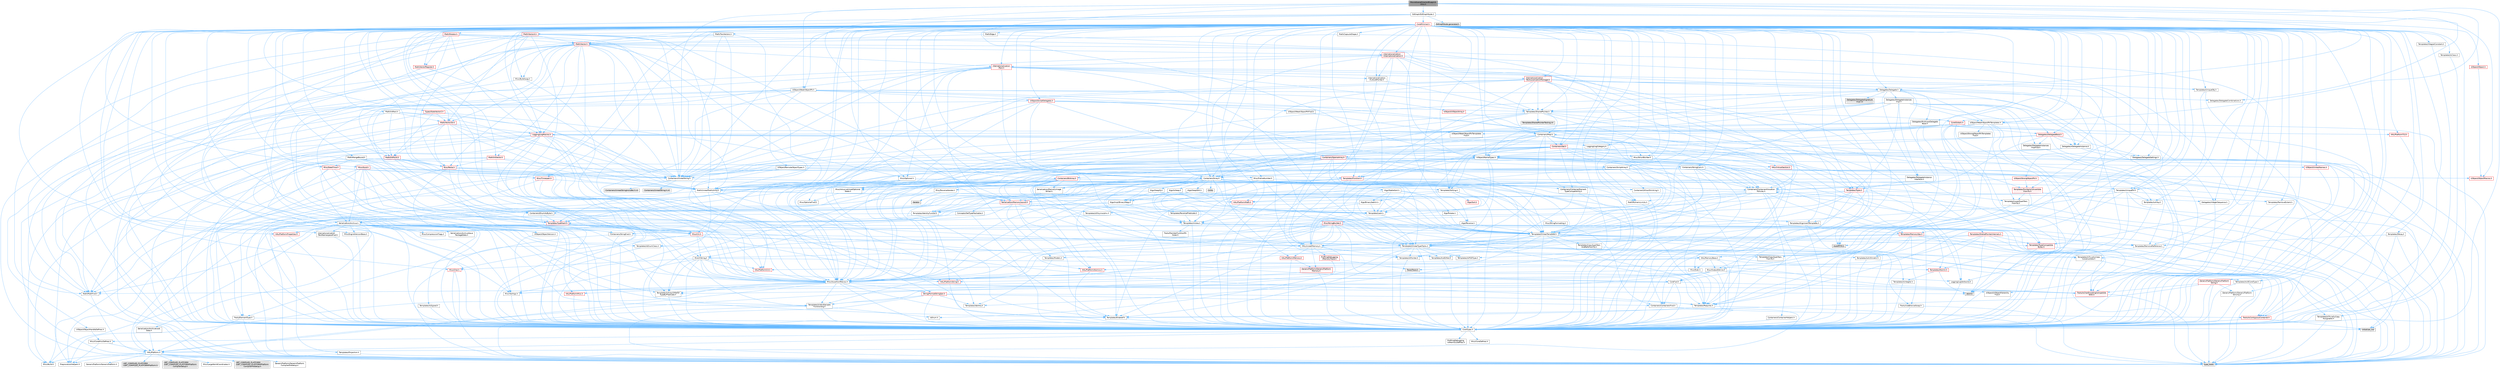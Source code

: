 digraph "MovieSceneDirectorBlueprintUtils.h"
{
 // INTERACTIVE_SVG=YES
 // LATEX_PDF_SIZE
  bgcolor="transparent";
  edge [fontname=Helvetica,fontsize=10,labelfontname=Helvetica,labelfontsize=10];
  node [fontname=Helvetica,fontsize=10,shape=box,height=0.2,width=0.4];
  Node1 [id="Node000001",label="MovieSceneDirectorBlueprint\lUtils.h",height=0.2,width=0.4,color="gray40", fillcolor="grey60", style="filled", fontcolor="black",tooltip=" "];
  Node1 -> Node2 [id="edge1_Node000001_Node000002",color="steelblue1",style="solid",tooltip=" "];
  Node2 [id="Node000002",label="Containers/Array.h",height=0.2,width=0.4,color="grey40", fillcolor="white", style="filled",URL="$df/dd0/Array_8h.html",tooltip=" "];
  Node2 -> Node3 [id="edge2_Node000002_Node000003",color="steelblue1",style="solid",tooltip=" "];
  Node3 [id="Node000003",label="CoreTypes.h",height=0.2,width=0.4,color="grey40", fillcolor="white", style="filled",URL="$dc/dec/CoreTypes_8h.html",tooltip=" "];
  Node3 -> Node4 [id="edge3_Node000003_Node000004",color="steelblue1",style="solid",tooltip=" "];
  Node4 [id="Node000004",label="HAL/Platform.h",height=0.2,width=0.4,color="grey40", fillcolor="white", style="filled",URL="$d9/dd0/Platform_8h.html",tooltip=" "];
  Node4 -> Node5 [id="edge4_Node000004_Node000005",color="steelblue1",style="solid",tooltip=" "];
  Node5 [id="Node000005",label="Misc/Build.h",height=0.2,width=0.4,color="grey40", fillcolor="white", style="filled",URL="$d3/dbb/Build_8h.html",tooltip=" "];
  Node4 -> Node6 [id="edge5_Node000004_Node000006",color="steelblue1",style="solid",tooltip=" "];
  Node6 [id="Node000006",label="Misc/LargeWorldCoordinates.h",height=0.2,width=0.4,color="grey40", fillcolor="white", style="filled",URL="$d2/dcb/LargeWorldCoordinates_8h.html",tooltip=" "];
  Node4 -> Node7 [id="edge6_Node000004_Node000007",color="steelblue1",style="solid",tooltip=" "];
  Node7 [id="Node000007",label="type_traits",height=0.2,width=0.4,color="grey60", fillcolor="#E0E0E0", style="filled",tooltip=" "];
  Node4 -> Node8 [id="edge7_Node000004_Node000008",color="steelblue1",style="solid",tooltip=" "];
  Node8 [id="Node000008",label="PreprocessorHelpers.h",height=0.2,width=0.4,color="grey40", fillcolor="white", style="filled",URL="$db/ddb/PreprocessorHelpers_8h.html",tooltip=" "];
  Node4 -> Node9 [id="edge8_Node000004_Node000009",color="steelblue1",style="solid",tooltip=" "];
  Node9 [id="Node000009",label="UBT_COMPILED_PLATFORM\l/UBT_COMPILED_PLATFORMPlatform\lCompilerPreSetup.h",height=0.2,width=0.4,color="grey60", fillcolor="#E0E0E0", style="filled",tooltip=" "];
  Node4 -> Node10 [id="edge9_Node000004_Node000010",color="steelblue1",style="solid",tooltip=" "];
  Node10 [id="Node000010",label="GenericPlatform/GenericPlatform\lCompilerPreSetup.h",height=0.2,width=0.4,color="grey40", fillcolor="white", style="filled",URL="$d9/dc8/GenericPlatformCompilerPreSetup_8h.html",tooltip=" "];
  Node4 -> Node11 [id="edge10_Node000004_Node000011",color="steelblue1",style="solid",tooltip=" "];
  Node11 [id="Node000011",label="GenericPlatform/GenericPlatform.h",height=0.2,width=0.4,color="grey40", fillcolor="white", style="filled",URL="$d6/d84/GenericPlatform_8h.html",tooltip=" "];
  Node4 -> Node12 [id="edge11_Node000004_Node000012",color="steelblue1",style="solid",tooltip=" "];
  Node12 [id="Node000012",label="UBT_COMPILED_PLATFORM\l/UBT_COMPILED_PLATFORMPlatform.h",height=0.2,width=0.4,color="grey60", fillcolor="#E0E0E0", style="filled",tooltip=" "];
  Node4 -> Node13 [id="edge12_Node000004_Node000013",color="steelblue1",style="solid",tooltip=" "];
  Node13 [id="Node000013",label="UBT_COMPILED_PLATFORM\l/UBT_COMPILED_PLATFORMPlatform\lCompilerSetup.h",height=0.2,width=0.4,color="grey60", fillcolor="#E0E0E0", style="filled",tooltip=" "];
  Node3 -> Node14 [id="edge13_Node000003_Node000014",color="steelblue1",style="solid",tooltip=" "];
  Node14 [id="Node000014",label="ProfilingDebugging\l/UMemoryDefines.h",height=0.2,width=0.4,color="grey40", fillcolor="white", style="filled",URL="$d2/da2/UMemoryDefines_8h.html",tooltip=" "];
  Node3 -> Node15 [id="edge14_Node000003_Node000015",color="steelblue1",style="solid",tooltip=" "];
  Node15 [id="Node000015",label="Misc/CoreMiscDefines.h",height=0.2,width=0.4,color="grey40", fillcolor="white", style="filled",URL="$da/d38/CoreMiscDefines_8h.html",tooltip=" "];
  Node15 -> Node4 [id="edge15_Node000015_Node000004",color="steelblue1",style="solid",tooltip=" "];
  Node15 -> Node8 [id="edge16_Node000015_Node000008",color="steelblue1",style="solid",tooltip=" "];
  Node3 -> Node16 [id="edge17_Node000003_Node000016",color="steelblue1",style="solid",tooltip=" "];
  Node16 [id="Node000016",label="Misc/CoreDefines.h",height=0.2,width=0.4,color="grey40", fillcolor="white", style="filled",URL="$d3/dd2/CoreDefines_8h.html",tooltip=" "];
  Node2 -> Node17 [id="edge18_Node000002_Node000017",color="steelblue1",style="solid",tooltip=" "];
  Node17 [id="Node000017",label="Misc/AssertionMacros.h",height=0.2,width=0.4,color="grey40", fillcolor="white", style="filled",URL="$d0/dfa/AssertionMacros_8h.html",tooltip=" "];
  Node17 -> Node3 [id="edge19_Node000017_Node000003",color="steelblue1",style="solid",tooltip=" "];
  Node17 -> Node4 [id="edge20_Node000017_Node000004",color="steelblue1",style="solid",tooltip=" "];
  Node17 -> Node18 [id="edge21_Node000017_Node000018",color="steelblue1",style="solid",tooltip=" "];
  Node18 [id="Node000018",label="HAL/PlatformMisc.h",height=0.2,width=0.4,color="red", fillcolor="#FFF0F0", style="filled",URL="$d0/df5/PlatformMisc_8h.html",tooltip=" "];
  Node18 -> Node3 [id="edge22_Node000018_Node000003",color="steelblue1",style="solid",tooltip=" "];
  Node17 -> Node8 [id="edge23_Node000017_Node000008",color="steelblue1",style="solid",tooltip=" "];
  Node17 -> Node54 [id="edge24_Node000017_Node000054",color="steelblue1",style="solid",tooltip=" "];
  Node54 [id="Node000054",label="Templates/EnableIf.h",height=0.2,width=0.4,color="grey40", fillcolor="white", style="filled",URL="$d7/d60/EnableIf_8h.html",tooltip=" "];
  Node54 -> Node3 [id="edge25_Node000054_Node000003",color="steelblue1",style="solid",tooltip=" "];
  Node17 -> Node55 [id="edge26_Node000017_Node000055",color="steelblue1",style="solid",tooltip=" "];
  Node55 [id="Node000055",label="Templates/IsArrayOrRefOf\lTypeByPredicate.h",height=0.2,width=0.4,color="grey40", fillcolor="white", style="filled",URL="$d6/da1/IsArrayOrRefOfTypeByPredicate_8h.html",tooltip=" "];
  Node55 -> Node3 [id="edge27_Node000055_Node000003",color="steelblue1",style="solid",tooltip=" "];
  Node17 -> Node56 [id="edge28_Node000017_Node000056",color="steelblue1",style="solid",tooltip=" "];
  Node56 [id="Node000056",label="Templates/IsValidVariadic\lFunctionArg.h",height=0.2,width=0.4,color="grey40", fillcolor="white", style="filled",URL="$d0/dc8/IsValidVariadicFunctionArg_8h.html",tooltip=" "];
  Node56 -> Node3 [id="edge29_Node000056_Node000003",color="steelblue1",style="solid",tooltip=" "];
  Node56 -> Node57 [id="edge30_Node000056_Node000057",color="steelblue1",style="solid",tooltip=" "];
  Node57 [id="Node000057",label="IsEnum.h",height=0.2,width=0.4,color="grey40", fillcolor="white", style="filled",URL="$d4/de5/IsEnum_8h.html",tooltip=" "];
  Node56 -> Node7 [id="edge31_Node000056_Node000007",color="steelblue1",style="solid",tooltip=" "];
  Node17 -> Node58 [id="edge32_Node000017_Node000058",color="steelblue1",style="solid",tooltip=" "];
  Node58 [id="Node000058",label="Traits/IsCharEncodingCompatible\lWith.h",height=0.2,width=0.4,color="red", fillcolor="#FFF0F0", style="filled",URL="$df/dd1/IsCharEncodingCompatibleWith_8h.html",tooltip=" "];
  Node58 -> Node7 [id="edge33_Node000058_Node000007",color="steelblue1",style="solid",tooltip=" "];
  Node17 -> Node60 [id="edge34_Node000017_Node000060",color="steelblue1",style="solid",tooltip=" "];
  Node60 [id="Node000060",label="Misc/VarArgs.h",height=0.2,width=0.4,color="grey40", fillcolor="white", style="filled",URL="$d5/d6f/VarArgs_8h.html",tooltip=" "];
  Node60 -> Node3 [id="edge35_Node000060_Node000003",color="steelblue1",style="solid",tooltip=" "];
  Node17 -> Node61 [id="edge36_Node000017_Node000061",color="steelblue1",style="solid",tooltip=" "];
  Node61 [id="Node000061",label="String/FormatStringSan.h",height=0.2,width=0.4,color="red", fillcolor="#FFF0F0", style="filled",URL="$d3/d8b/FormatStringSan_8h.html",tooltip=" "];
  Node61 -> Node7 [id="edge37_Node000061_Node000007",color="steelblue1",style="solid",tooltip=" "];
  Node61 -> Node3 [id="edge38_Node000061_Node000003",color="steelblue1",style="solid",tooltip=" "];
  Node61 -> Node62 [id="edge39_Node000061_Node000062",color="steelblue1",style="solid",tooltip=" "];
  Node62 [id="Node000062",label="Templates/Requires.h",height=0.2,width=0.4,color="grey40", fillcolor="white", style="filled",URL="$dc/d96/Requires_8h.html",tooltip=" "];
  Node62 -> Node54 [id="edge40_Node000062_Node000054",color="steelblue1",style="solid",tooltip=" "];
  Node62 -> Node7 [id="edge41_Node000062_Node000007",color="steelblue1",style="solid",tooltip=" "];
  Node61 -> Node63 [id="edge42_Node000061_Node000063",color="steelblue1",style="solid",tooltip=" "];
  Node63 [id="Node000063",label="Templates/Identity.h",height=0.2,width=0.4,color="grey40", fillcolor="white", style="filled",URL="$d0/dd5/Identity_8h.html",tooltip=" "];
  Node61 -> Node56 [id="edge43_Node000061_Node000056",color="steelblue1",style="solid",tooltip=" "];
  Node61 -> Node26 [id="edge44_Node000061_Node000026",color="steelblue1",style="solid",tooltip=" "];
  Node26 [id="Node000026",label="Containers/ContainersFwd.h",height=0.2,width=0.4,color="grey40", fillcolor="white", style="filled",URL="$d4/d0a/ContainersFwd_8h.html",tooltip=" "];
  Node26 -> Node4 [id="edge45_Node000026_Node000004",color="steelblue1",style="solid",tooltip=" "];
  Node26 -> Node3 [id="edge46_Node000026_Node000003",color="steelblue1",style="solid",tooltip=" "];
  Node26 -> Node23 [id="edge47_Node000026_Node000023",color="steelblue1",style="solid",tooltip=" "];
  Node23 [id="Node000023",label="Traits/IsContiguousContainer.h",height=0.2,width=0.4,color="red", fillcolor="#FFF0F0", style="filled",URL="$d5/d3c/IsContiguousContainer_8h.html",tooltip=" "];
  Node23 -> Node3 [id="edge48_Node000023_Node000003",color="steelblue1",style="solid",tooltip=" "];
  Node23 -> Node22 [id="edge49_Node000023_Node000022",color="steelblue1",style="solid",tooltip=" "];
  Node22 [id="Node000022",label="initializer_list",height=0.2,width=0.4,color="grey60", fillcolor="#E0E0E0", style="filled",tooltip=" "];
  Node17 -> Node67 [id="edge50_Node000017_Node000067",color="steelblue1",style="solid",tooltip=" "];
  Node67 [id="Node000067",label="atomic",height=0.2,width=0.4,color="grey60", fillcolor="#E0E0E0", style="filled",tooltip=" "];
  Node2 -> Node68 [id="edge51_Node000002_Node000068",color="steelblue1",style="solid",tooltip=" "];
  Node68 [id="Node000068",label="Misc/IntrusiveUnsetOptional\lState.h",height=0.2,width=0.4,color="grey40", fillcolor="white", style="filled",URL="$d2/d0a/IntrusiveUnsetOptionalState_8h.html",tooltip=" "];
  Node68 -> Node69 [id="edge52_Node000068_Node000069",color="steelblue1",style="solid",tooltip=" "];
  Node69 [id="Node000069",label="Misc/OptionalFwd.h",height=0.2,width=0.4,color="grey40", fillcolor="white", style="filled",URL="$dc/d50/OptionalFwd_8h.html",tooltip=" "];
  Node2 -> Node70 [id="edge53_Node000002_Node000070",color="steelblue1",style="solid",tooltip=" "];
  Node70 [id="Node000070",label="Misc/ReverseIterate.h",height=0.2,width=0.4,color="grey40", fillcolor="white", style="filled",URL="$db/de3/ReverseIterate_8h.html",tooltip=" "];
  Node70 -> Node4 [id="edge54_Node000070_Node000004",color="steelblue1",style="solid",tooltip=" "];
  Node70 -> Node71 [id="edge55_Node000070_Node000071",color="steelblue1",style="solid",tooltip=" "];
  Node71 [id="Node000071",label="iterator",height=0.2,width=0.4,color="grey60", fillcolor="#E0E0E0", style="filled",tooltip=" "];
  Node2 -> Node72 [id="edge56_Node000002_Node000072",color="steelblue1",style="solid",tooltip=" "];
  Node72 [id="Node000072",label="HAL/UnrealMemory.h",height=0.2,width=0.4,color="grey40", fillcolor="white", style="filled",URL="$d9/d96/UnrealMemory_8h.html",tooltip=" "];
  Node72 -> Node3 [id="edge57_Node000072_Node000003",color="steelblue1",style="solid",tooltip=" "];
  Node72 -> Node73 [id="edge58_Node000072_Node000073",color="steelblue1",style="solid",tooltip=" "];
  Node73 [id="Node000073",label="GenericPlatform/GenericPlatform\lMemory.h",height=0.2,width=0.4,color="red", fillcolor="#FFF0F0", style="filled",URL="$dd/d22/GenericPlatformMemory_8h.html",tooltip=" "];
  Node73 -> Node25 [id="edge59_Node000073_Node000025",color="steelblue1",style="solid",tooltip=" "];
  Node25 [id="Node000025",label="CoreFwd.h",height=0.2,width=0.4,color="grey40", fillcolor="white", style="filled",URL="$d1/d1e/CoreFwd_8h.html",tooltip=" "];
  Node25 -> Node3 [id="edge60_Node000025_Node000003",color="steelblue1",style="solid",tooltip=" "];
  Node25 -> Node26 [id="edge61_Node000025_Node000026",color="steelblue1",style="solid",tooltip=" "];
  Node25 -> Node27 [id="edge62_Node000025_Node000027",color="steelblue1",style="solid",tooltip=" "];
  Node27 [id="Node000027",label="Math/MathFwd.h",height=0.2,width=0.4,color="grey40", fillcolor="white", style="filled",URL="$d2/d10/MathFwd_8h.html",tooltip=" "];
  Node27 -> Node4 [id="edge63_Node000027_Node000004",color="steelblue1",style="solid",tooltip=" "];
  Node25 -> Node28 [id="edge64_Node000025_Node000028",color="steelblue1",style="solid",tooltip=" "];
  Node28 [id="Node000028",label="UObject/UObjectHierarchy\lFwd.h",height=0.2,width=0.4,color="grey40", fillcolor="white", style="filled",URL="$d3/d13/UObjectHierarchyFwd_8h.html",tooltip=" "];
  Node73 -> Node3 [id="edge65_Node000073_Node000003",color="steelblue1",style="solid",tooltip=" "];
  Node73 -> Node74 [id="edge66_Node000073_Node000074",color="steelblue1",style="solid",tooltip=" "];
  Node74 [id="Node000074",label="HAL/PlatformString.h",height=0.2,width=0.4,color="red", fillcolor="#FFF0F0", style="filled",URL="$db/db5/PlatformString_8h.html",tooltip=" "];
  Node74 -> Node3 [id="edge67_Node000074_Node000003",color="steelblue1",style="solid",tooltip=" "];
  Node72 -> Node76 [id="edge68_Node000072_Node000076",color="steelblue1",style="solid",tooltip=" "];
  Node76 [id="Node000076",label="HAL/MemoryBase.h",height=0.2,width=0.4,color="grey40", fillcolor="white", style="filled",URL="$d6/d9f/MemoryBase_8h.html",tooltip=" "];
  Node76 -> Node3 [id="edge69_Node000076_Node000003",color="steelblue1",style="solid",tooltip=" "];
  Node76 -> Node47 [id="edge70_Node000076_Node000047",color="steelblue1",style="solid",tooltip=" "];
  Node47 [id="Node000047",label="HAL/PlatformAtomics.h",height=0.2,width=0.4,color="red", fillcolor="#FFF0F0", style="filled",URL="$d3/d36/PlatformAtomics_8h.html",tooltip=" "];
  Node47 -> Node3 [id="edge71_Node000047_Node000003",color="steelblue1",style="solid",tooltip=" "];
  Node76 -> Node30 [id="edge72_Node000076_Node000030",color="steelblue1",style="solid",tooltip=" "];
  Node30 [id="Node000030",label="HAL/PlatformCrt.h",height=0.2,width=0.4,color="red", fillcolor="#FFF0F0", style="filled",URL="$d8/d75/PlatformCrt_8h.html",tooltip=" "];
  Node76 -> Node77 [id="edge73_Node000076_Node000077",color="steelblue1",style="solid",tooltip=" "];
  Node77 [id="Node000077",label="Misc/Exec.h",height=0.2,width=0.4,color="grey40", fillcolor="white", style="filled",URL="$de/ddb/Exec_8h.html",tooltip=" "];
  Node77 -> Node3 [id="edge74_Node000077_Node000003",color="steelblue1",style="solid",tooltip=" "];
  Node77 -> Node17 [id="edge75_Node000077_Node000017",color="steelblue1",style="solid",tooltip=" "];
  Node76 -> Node78 [id="edge76_Node000076_Node000078",color="steelblue1",style="solid",tooltip=" "];
  Node78 [id="Node000078",label="Misc/OutputDevice.h",height=0.2,width=0.4,color="grey40", fillcolor="white", style="filled",URL="$d7/d32/OutputDevice_8h.html",tooltip=" "];
  Node78 -> Node25 [id="edge77_Node000078_Node000025",color="steelblue1",style="solid",tooltip=" "];
  Node78 -> Node3 [id="edge78_Node000078_Node000003",color="steelblue1",style="solid",tooltip=" "];
  Node78 -> Node79 [id="edge79_Node000078_Node000079",color="steelblue1",style="solid",tooltip=" "];
  Node79 [id="Node000079",label="Logging/LogVerbosity.h",height=0.2,width=0.4,color="grey40", fillcolor="white", style="filled",URL="$d2/d8f/LogVerbosity_8h.html",tooltip=" "];
  Node79 -> Node3 [id="edge80_Node000079_Node000003",color="steelblue1",style="solid",tooltip=" "];
  Node78 -> Node60 [id="edge81_Node000078_Node000060",color="steelblue1",style="solid",tooltip=" "];
  Node78 -> Node55 [id="edge82_Node000078_Node000055",color="steelblue1",style="solid",tooltip=" "];
  Node78 -> Node56 [id="edge83_Node000078_Node000056",color="steelblue1",style="solid",tooltip=" "];
  Node78 -> Node58 [id="edge84_Node000078_Node000058",color="steelblue1",style="solid",tooltip=" "];
  Node76 -> Node80 [id="edge85_Node000076_Node000080",color="steelblue1",style="solid",tooltip=" "];
  Node80 [id="Node000080",label="Templates/Atomic.h",height=0.2,width=0.4,color="red", fillcolor="#FFF0F0", style="filled",URL="$d3/d91/Atomic_8h.html",tooltip=" "];
  Node80 -> Node83 [id="edge86_Node000080_Node000083",color="steelblue1",style="solid",tooltip=" "];
  Node83 [id="Node000083",label="Templates/IsIntegral.h",height=0.2,width=0.4,color="grey40", fillcolor="white", style="filled",URL="$da/d64/IsIntegral_8h.html",tooltip=" "];
  Node83 -> Node3 [id="edge87_Node000083_Node000003",color="steelblue1",style="solid",tooltip=" "];
  Node80 -> Node67 [id="edge88_Node000080_Node000067",color="steelblue1",style="solid",tooltip=" "];
  Node72 -> Node89 [id="edge89_Node000072_Node000089",color="steelblue1",style="solid",tooltip=" "];
  Node89 [id="Node000089",label="HAL/PlatformMemory.h",height=0.2,width=0.4,color="red", fillcolor="#FFF0F0", style="filled",URL="$de/d68/PlatformMemory_8h.html",tooltip=" "];
  Node89 -> Node3 [id="edge90_Node000089_Node000003",color="steelblue1",style="solid",tooltip=" "];
  Node89 -> Node73 [id="edge91_Node000089_Node000073",color="steelblue1",style="solid",tooltip=" "];
  Node72 -> Node91 [id="edge92_Node000072_Node000091",color="steelblue1",style="solid",tooltip=" "];
  Node91 [id="Node000091",label="ProfilingDebugging\l/MemoryTrace.h",height=0.2,width=0.4,color="red", fillcolor="#FFF0F0", style="filled",URL="$da/dd7/MemoryTrace_8h.html",tooltip=" "];
  Node91 -> Node4 [id="edge93_Node000091_Node000004",color="steelblue1",style="solid",tooltip=" "];
  Node91 -> Node53 [id="edge94_Node000091_Node000053",color="steelblue1",style="solid",tooltip=" "];
  Node53 [id="Node000053",label="Trace/Trace.h",height=0.2,width=0.4,color="grey60", fillcolor="#E0E0E0", style="filled",tooltip=" "];
  Node72 -> Node92 [id="edge95_Node000072_Node000092",color="steelblue1",style="solid",tooltip=" "];
  Node92 [id="Node000092",label="Templates/IsPointer.h",height=0.2,width=0.4,color="grey40", fillcolor="white", style="filled",URL="$d7/d05/IsPointer_8h.html",tooltip=" "];
  Node92 -> Node3 [id="edge96_Node000092_Node000003",color="steelblue1",style="solid",tooltip=" "];
  Node2 -> Node93 [id="edge97_Node000002_Node000093",color="steelblue1",style="solid",tooltip=" "];
  Node93 [id="Node000093",label="Templates/UnrealTypeTraits.h",height=0.2,width=0.4,color="grey40", fillcolor="white", style="filled",URL="$d2/d2d/UnrealTypeTraits_8h.html",tooltip=" "];
  Node93 -> Node3 [id="edge98_Node000093_Node000003",color="steelblue1",style="solid",tooltip=" "];
  Node93 -> Node92 [id="edge99_Node000093_Node000092",color="steelblue1",style="solid",tooltip=" "];
  Node93 -> Node17 [id="edge100_Node000093_Node000017",color="steelblue1",style="solid",tooltip=" "];
  Node93 -> Node85 [id="edge101_Node000093_Node000085",color="steelblue1",style="solid",tooltip=" "];
  Node85 [id="Node000085",label="Templates/AndOrNot.h",height=0.2,width=0.4,color="grey40", fillcolor="white", style="filled",URL="$db/d0a/AndOrNot_8h.html",tooltip=" "];
  Node85 -> Node3 [id="edge102_Node000085_Node000003",color="steelblue1",style="solid",tooltip=" "];
  Node93 -> Node54 [id="edge103_Node000093_Node000054",color="steelblue1",style="solid",tooltip=" "];
  Node93 -> Node94 [id="edge104_Node000093_Node000094",color="steelblue1",style="solid",tooltip=" "];
  Node94 [id="Node000094",label="Templates/IsArithmetic.h",height=0.2,width=0.4,color="grey40", fillcolor="white", style="filled",URL="$d2/d5d/IsArithmetic_8h.html",tooltip=" "];
  Node94 -> Node3 [id="edge105_Node000094_Node000003",color="steelblue1",style="solid",tooltip=" "];
  Node93 -> Node57 [id="edge106_Node000093_Node000057",color="steelblue1",style="solid",tooltip=" "];
  Node93 -> Node95 [id="edge107_Node000093_Node000095",color="steelblue1",style="solid",tooltip=" "];
  Node95 [id="Node000095",label="Templates/Models.h",height=0.2,width=0.4,color="grey40", fillcolor="white", style="filled",URL="$d3/d0c/Models_8h.html",tooltip=" "];
  Node95 -> Node63 [id="edge108_Node000095_Node000063",color="steelblue1",style="solid",tooltip=" "];
  Node93 -> Node96 [id="edge109_Node000093_Node000096",color="steelblue1",style="solid",tooltip=" "];
  Node96 [id="Node000096",label="Templates/IsPODType.h",height=0.2,width=0.4,color="grey40", fillcolor="white", style="filled",URL="$d7/db1/IsPODType_8h.html",tooltip=" "];
  Node96 -> Node3 [id="edge110_Node000096_Node000003",color="steelblue1",style="solid",tooltip=" "];
  Node93 -> Node97 [id="edge111_Node000093_Node000097",color="steelblue1",style="solid",tooltip=" "];
  Node97 [id="Node000097",label="Templates/IsUECoreType.h",height=0.2,width=0.4,color="grey40", fillcolor="white", style="filled",URL="$d1/db8/IsUECoreType_8h.html",tooltip=" "];
  Node97 -> Node3 [id="edge112_Node000097_Node000003",color="steelblue1",style="solid",tooltip=" "];
  Node97 -> Node7 [id="edge113_Node000097_Node000007",color="steelblue1",style="solid",tooltip=" "];
  Node93 -> Node86 [id="edge114_Node000093_Node000086",color="steelblue1",style="solid",tooltip=" "];
  Node86 [id="Node000086",label="Templates/IsTriviallyCopy\lConstructible.h",height=0.2,width=0.4,color="grey40", fillcolor="white", style="filled",URL="$d3/d78/IsTriviallyCopyConstructible_8h.html",tooltip=" "];
  Node86 -> Node3 [id="edge115_Node000086_Node000003",color="steelblue1",style="solid",tooltip=" "];
  Node86 -> Node7 [id="edge116_Node000086_Node000007",color="steelblue1",style="solid",tooltip=" "];
  Node2 -> Node98 [id="edge117_Node000002_Node000098",color="steelblue1",style="solid",tooltip=" "];
  Node98 [id="Node000098",label="Templates/UnrealTemplate.h",height=0.2,width=0.4,color="grey40", fillcolor="white", style="filled",URL="$d4/d24/UnrealTemplate_8h.html",tooltip=" "];
  Node98 -> Node3 [id="edge118_Node000098_Node000003",color="steelblue1",style="solid",tooltip=" "];
  Node98 -> Node92 [id="edge119_Node000098_Node000092",color="steelblue1",style="solid",tooltip=" "];
  Node98 -> Node72 [id="edge120_Node000098_Node000072",color="steelblue1",style="solid",tooltip=" "];
  Node98 -> Node99 [id="edge121_Node000098_Node000099",color="steelblue1",style="solid",tooltip=" "];
  Node99 [id="Node000099",label="Templates/CopyQualifiers\lAndRefsFromTo.h",height=0.2,width=0.4,color="grey40", fillcolor="white", style="filled",URL="$d3/db3/CopyQualifiersAndRefsFromTo_8h.html",tooltip=" "];
  Node99 -> Node100 [id="edge122_Node000099_Node000100",color="steelblue1",style="solid",tooltip=" "];
  Node100 [id="Node000100",label="Templates/CopyQualifiers\lFromTo.h",height=0.2,width=0.4,color="grey40", fillcolor="white", style="filled",URL="$d5/db4/CopyQualifiersFromTo_8h.html",tooltip=" "];
  Node98 -> Node93 [id="edge123_Node000098_Node000093",color="steelblue1",style="solid",tooltip=" "];
  Node98 -> Node101 [id="edge124_Node000098_Node000101",color="steelblue1",style="solid",tooltip=" "];
  Node101 [id="Node000101",label="Templates/RemoveReference.h",height=0.2,width=0.4,color="grey40", fillcolor="white", style="filled",URL="$da/dbe/RemoveReference_8h.html",tooltip=" "];
  Node101 -> Node3 [id="edge125_Node000101_Node000003",color="steelblue1",style="solid",tooltip=" "];
  Node98 -> Node62 [id="edge126_Node000098_Node000062",color="steelblue1",style="solid",tooltip=" "];
  Node98 -> Node102 [id="edge127_Node000098_Node000102",color="steelblue1",style="solid",tooltip=" "];
  Node102 [id="Node000102",label="Templates/TypeCompatible\lBytes.h",height=0.2,width=0.4,color="red", fillcolor="#FFF0F0", style="filled",URL="$df/d0a/TypeCompatibleBytes_8h.html",tooltip=" "];
  Node102 -> Node3 [id="edge128_Node000102_Node000003",color="steelblue1",style="solid",tooltip=" "];
  Node102 -> Node7 [id="edge129_Node000102_Node000007",color="steelblue1",style="solid",tooltip=" "];
  Node98 -> Node63 [id="edge130_Node000098_Node000063",color="steelblue1",style="solid",tooltip=" "];
  Node98 -> Node23 [id="edge131_Node000098_Node000023",color="steelblue1",style="solid",tooltip=" "];
  Node98 -> Node103 [id="edge132_Node000098_Node000103",color="steelblue1",style="solid",tooltip=" "];
  Node103 [id="Node000103",label="Traits/UseBitwiseSwap.h",height=0.2,width=0.4,color="grey40", fillcolor="white", style="filled",URL="$db/df3/UseBitwiseSwap_8h.html",tooltip=" "];
  Node103 -> Node3 [id="edge133_Node000103_Node000003",color="steelblue1",style="solid",tooltip=" "];
  Node103 -> Node7 [id="edge134_Node000103_Node000007",color="steelblue1",style="solid",tooltip=" "];
  Node98 -> Node7 [id="edge135_Node000098_Node000007",color="steelblue1",style="solid",tooltip=" "];
  Node2 -> Node104 [id="edge136_Node000002_Node000104",color="steelblue1",style="solid",tooltip=" "];
  Node104 [id="Node000104",label="Containers/AllowShrinking.h",height=0.2,width=0.4,color="grey40", fillcolor="white", style="filled",URL="$d7/d1a/AllowShrinking_8h.html",tooltip=" "];
  Node104 -> Node3 [id="edge137_Node000104_Node000003",color="steelblue1",style="solid",tooltip=" "];
  Node2 -> Node105 [id="edge138_Node000002_Node000105",color="steelblue1",style="solid",tooltip=" "];
  Node105 [id="Node000105",label="Containers/ContainerAllocation\lPolicies.h",height=0.2,width=0.4,color="grey40", fillcolor="white", style="filled",URL="$d7/dff/ContainerAllocationPolicies_8h.html",tooltip=" "];
  Node105 -> Node3 [id="edge139_Node000105_Node000003",color="steelblue1",style="solid",tooltip=" "];
  Node105 -> Node106 [id="edge140_Node000105_Node000106",color="steelblue1",style="solid",tooltip=" "];
  Node106 [id="Node000106",label="Containers/ContainerHelpers.h",height=0.2,width=0.4,color="grey40", fillcolor="white", style="filled",URL="$d7/d33/ContainerHelpers_8h.html",tooltip=" "];
  Node106 -> Node3 [id="edge141_Node000106_Node000003",color="steelblue1",style="solid",tooltip=" "];
  Node105 -> Node105 [id="edge142_Node000105_Node000105",color="steelblue1",style="solid",tooltip=" "];
  Node105 -> Node107 [id="edge143_Node000105_Node000107",color="steelblue1",style="solid",tooltip=" "];
  Node107 [id="Node000107",label="HAL/PlatformMath.h",height=0.2,width=0.4,color="red", fillcolor="#FFF0F0", style="filled",URL="$dc/d53/PlatformMath_8h.html",tooltip=" "];
  Node107 -> Node3 [id="edge144_Node000107_Node000003",color="steelblue1",style="solid",tooltip=" "];
  Node105 -> Node72 [id="edge145_Node000105_Node000072",color="steelblue1",style="solid",tooltip=" "];
  Node105 -> Node40 [id="edge146_Node000105_Node000040",color="steelblue1",style="solid",tooltip=" "];
  Node40 [id="Node000040",label="Math/NumericLimits.h",height=0.2,width=0.4,color="grey40", fillcolor="white", style="filled",URL="$df/d1b/NumericLimits_8h.html",tooltip=" "];
  Node40 -> Node3 [id="edge147_Node000040_Node000003",color="steelblue1",style="solid",tooltip=" "];
  Node105 -> Node17 [id="edge148_Node000105_Node000017",color="steelblue1",style="solid",tooltip=" "];
  Node105 -> Node115 [id="edge149_Node000105_Node000115",color="steelblue1",style="solid",tooltip=" "];
  Node115 [id="Node000115",label="Templates/IsPolymorphic.h",height=0.2,width=0.4,color="grey40", fillcolor="white", style="filled",URL="$dc/d20/IsPolymorphic_8h.html",tooltip=" "];
  Node105 -> Node116 [id="edge150_Node000105_Node000116",color="steelblue1",style="solid",tooltip=" "];
  Node116 [id="Node000116",label="Templates/MemoryOps.h",height=0.2,width=0.4,color="red", fillcolor="#FFF0F0", style="filled",URL="$db/dea/MemoryOps_8h.html",tooltip=" "];
  Node116 -> Node3 [id="edge151_Node000116_Node000003",color="steelblue1",style="solid",tooltip=" "];
  Node116 -> Node72 [id="edge152_Node000116_Node000072",color="steelblue1",style="solid",tooltip=" "];
  Node116 -> Node87 [id="edge153_Node000116_Node000087",color="steelblue1",style="solid",tooltip=" "];
  Node87 [id="Node000087",label="Templates/IsTriviallyCopy\lAssignable.h",height=0.2,width=0.4,color="grey40", fillcolor="white", style="filled",URL="$d2/df2/IsTriviallyCopyAssignable_8h.html",tooltip=" "];
  Node87 -> Node3 [id="edge154_Node000087_Node000003",color="steelblue1",style="solid",tooltip=" "];
  Node87 -> Node7 [id="edge155_Node000087_Node000007",color="steelblue1",style="solid",tooltip=" "];
  Node116 -> Node86 [id="edge156_Node000116_Node000086",color="steelblue1",style="solid",tooltip=" "];
  Node116 -> Node62 [id="edge157_Node000116_Node000062",color="steelblue1",style="solid",tooltip=" "];
  Node116 -> Node93 [id="edge158_Node000116_Node000093",color="steelblue1",style="solid",tooltip=" "];
  Node116 -> Node103 [id="edge159_Node000116_Node000103",color="steelblue1",style="solid",tooltip=" "];
  Node116 -> Node7 [id="edge160_Node000116_Node000007",color="steelblue1",style="solid",tooltip=" "];
  Node105 -> Node102 [id="edge161_Node000105_Node000102",color="steelblue1",style="solid",tooltip=" "];
  Node105 -> Node7 [id="edge162_Node000105_Node000007",color="steelblue1",style="solid",tooltip=" "];
  Node2 -> Node117 [id="edge163_Node000002_Node000117",color="steelblue1",style="solid",tooltip=" "];
  Node117 [id="Node000117",label="Containers/ContainerElement\lTypeCompatibility.h",height=0.2,width=0.4,color="grey40", fillcolor="white", style="filled",URL="$df/ddf/ContainerElementTypeCompatibility_8h.html",tooltip=" "];
  Node117 -> Node3 [id="edge164_Node000117_Node000003",color="steelblue1",style="solid",tooltip=" "];
  Node117 -> Node93 [id="edge165_Node000117_Node000093",color="steelblue1",style="solid",tooltip=" "];
  Node2 -> Node118 [id="edge166_Node000002_Node000118",color="steelblue1",style="solid",tooltip=" "];
  Node118 [id="Node000118",label="Serialization/Archive.h",height=0.2,width=0.4,color="grey40", fillcolor="white", style="filled",URL="$d7/d3b/Archive_8h.html",tooltip=" "];
  Node118 -> Node25 [id="edge167_Node000118_Node000025",color="steelblue1",style="solid",tooltip=" "];
  Node118 -> Node3 [id="edge168_Node000118_Node000003",color="steelblue1",style="solid",tooltip=" "];
  Node118 -> Node119 [id="edge169_Node000118_Node000119",color="steelblue1",style="solid",tooltip=" "];
  Node119 [id="Node000119",label="HAL/PlatformProperties.h",height=0.2,width=0.4,color="red", fillcolor="#FFF0F0", style="filled",URL="$d9/db0/PlatformProperties_8h.html",tooltip=" "];
  Node119 -> Node3 [id="edge170_Node000119_Node000003",color="steelblue1",style="solid",tooltip=" "];
  Node118 -> Node122 [id="edge171_Node000118_Node000122",color="steelblue1",style="solid",tooltip=" "];
  Node122 [id="Node000122",label="Internationalization\l/TextNamespaceFwd.h",height=0.2,width=0.4,color="grey40", fillcolor="white", style="filled",URL="$d8/d97/TextNamespaceFwd_8h.html",tooltip=" "];
  Node122 -> Node3 [id="edge172_Node000122_Node000003",color="steelblue1",style="solid",tooltip=" "];
  Node118 -> Node27 [id="edge173_Node000118_Node000027",color="steelblue1",style="solid",tooltip=" "];
  Node118 -> Node17 [id="edge174_Node000118_Node000017",color="steelblue1",style="solid",tooltip=" "];
  Node118 -> Node5 [id="edge175_Node000118_Node000005",color="steelblue1",style="solid",tooltip=" "];
  Node118 -> Node41 [id="edge176_Node000118_Node000041",color="steelblue1",style="solid",tooltip=" "];
  Node41 [id="Node000041",label="Misc/CompressionFlags.h",height=0.2,width=0.4,color="grey40", fillcolor="white", style="filled",URL="$d9/d76/CompressionFlags_8h.html",tooltip=" "];
  Node118 -> Node123 [id="edge177_Node000118_Node000123",color="steelblue1",style="solid",tooltip=" "];
  Node123 [id="Node000123",label="Misc/EngineVersionBase.h",height=0.2,width=0.4,color="grey40", fillcolor="white", style="filled",URL="$d5/d2b/EngineVersionBase_8h.html",tooltip=" "];
  Node123 -> Node3 [id="edge178_Node000123_Node000003",color="steelblue1",style="solid",tooltip=" "];
  Node118 -> Node60 [id="edge179_Node000118_Node000060",color="steelblue1",style="solid",tooltip=" "];
  Node118 -> Node124 [id="edge180_Node000118_Node000124",color="steelblue1",style="solid",tooltip=" "];
  Node124 [id="Node000124",label="Serialization/ArchiveCook\lData.h",height=0.2,width=0.4,color="grey40", fillcolor="white", style="filled",URL="$dc/db6/ArchiveCookData_8h.html",tooltip=" "];
  Node124 -> Node4 [id="edge181_Node000124_Node000004",color="steelblue1",style="solid",tooltip=" "];
  Node118 -> Node125 [id="edge182_Node000118_Node000125",color="steelblue1",style="solid",tooltip=" "];
  Node125 [id="Node000125",label="Serialization/ArchiveSave\lPackageData.h",height=0.2,width=0.4,color="grey40", fillcolor="white", style="filled",URL="$d1/d37/ArchiveSavePackageData_8h.html",tooltip=" "];
  Node118 -> Node54 [id="edge183_Node000118_Node000054",color="steelblue1",style="solid",tooltip=" "];
  Node118 -> Node55 [id="edge184_Node000118_Node000055",color="steelblue1",style="solid",tooltip=" "];
  Node118 -> Node126 [id="edge185_Node000118_Node000126",color="steelblue1",style="solid",tooltip=" "];
  Node126 [id="Node000126",label="Templates/IsEnumClass.h",height=0.2,width=0.4,color="grey40", fillcolor="white", style="filled",URL="$d7/d15/IsEnumClass_8h.html",tooltip=" "];
  Node126 -> Node3 [id="edge186_Node000126_Node000003",color="steelblue1",style="solid",tooltip=" "];
  Node126 -> Node85 [id="edge187_Node000126_Node000085",color="steelblue1",style="solid",tooltip=" "];
  Node118 -> Node112 [id="edge188_Node000118_Node000112",color="steelblue1",style="solid",tooltip=" "];
  Node112 [id="Node000112",label="Templates/IsSigned.h",height=0.2,width=0.4,color="grey40", fillcolor="white", style="filled",URL="$d8/dd8/IsSigned_8h.html",tooltip=" "];
  Node112 -> Node3 [id="edge189_Node000112_Node000003",color="steelblue1",style="solid",tooltip=" "];
  Node118 -> Node56 [id="edge190_Node000118_Node000056",color="steelblue1",style="solid",tooltip=" "];
  Node118 -> Node98 [id="edge191_Node000118_Node000098",color="steelblue1",style="solid",tooltip=" "];
  Node118 -> Node58 [id="edge192_Node000118_Node000058",color="steelblue1",style="solid",tooltip=" "];
  Node118 -> Node127 [id="edge193_Node000118_Node000127",color="steelblue1",style="solid",tooltip=" "];
  Node127 [id="Node000127",label="UObject/ObjectVersion.h",height=0.2,width=0.4,color="grey40", fillcolor="white", style="filled",URL="$da/d63/ObjectVersion_8h.html",tooltip=" "];
  Node127 -> Node3 [id="edge194_Node000127_Node000003",color="steelblue1",style="solid",tooltip=" "];
  Node2 -> Node128 [id="edge195_Node000002_Node000128",color="steelblue1",style="solid",tooltip=" "];
  Node128 [id="Node000128",label="Serialization/MemoryImage\lWriter.h",height=0.2,width=0.4,color="grey40", fillcolor="white", style="filled",URL="$d0/d08/MemoryImageWriter_8h.html",tooltip=" "];
  Node128 -> Node3 [id="edge196_Node000128_Node000003",color="steelblue1",style="solid",tooltip=" "];
  Node128 -> Node129 [id="edge197_Node000128_Node000129",color="steelblue1",style="solid",tooltip=" "];
  Node129 [id="Node000129",label="Serialization/MemoryLayout.h",height=0.2,width=0.4,color="red", fillcolor="#FFF0F0", style="filled",URL="$d7/d66/MemoryLayout_8h.html",tooltip=" "];
  Node129 -> Node132 [id="edge198_Node000129_Node000132",color="steelblue1",style="solid",tooltip=" "];
  Node132 [id="Node000132",label="Containers/EnumAsByte.h",height=0.2,width=0.4,color="grey40", fillcolor="white", style="filled",URL="$d6/d9a/EnumAsByte_8h.html",tooltip=" "];
  Node132 -> Node3 [id="edge199_Node000132_Node000003",color="steelblue1",style="solid",tooltip=" "];
  Node132 -> Node96 [id="edge200_Node000132_Node000096",color="steelblue1",style="solid",tooltip=" "];
  Node132 -> Node133 [id="edge201_Node000132_Node000133",color="steelblue1",style="solid",tooltip=" "];
  Node133 [id="Node000133",label="Templates/TypeHash.h",height=0.2,width=0.4,color="red", fillcolor="#FFF0F0", style="filled",URL="$d1/d62/TypeHash_8h.html",tooltip=" "];
  Node133 -> Node3 [id="edge202_Node000133_Node000003",color="steelblue1",style="solid",tooltip=" "];
  Node133 -> Node62 [id="edge203_Node000133_Node000062",color="steelblue1",style="solid",tooltip=" "];
  Node133 -> Node134 [id="edge204_Node000133_Node000134",color="steelblue1",style="solid",tooltip=" "];
  Node134 [id="Node000134",label="Misc/Crc.h",height=0.2,width=0.4,color="red", fillcolor="#FFF0F0", style="filled",URL="$d4/dd2/Crc_8h.html",tooltip=" "];
  Node134 -> Node3 [id="edge205_Node000134_Node000003",color="steelblue1",style="solid",tooltip=" "];
  Node134 -> Node74 [id="edge206_Node000134_Node000074",color="steelblue1",style="solid",tooltip=" "];
  Node134 -> Node17 [id="edge207_Node000134_Node000017",color="steelblue1",style="solid",tooltip=" "];
  Node134 -> Node135 [id="edge208_Node000134_Node000135",color="steelblue1",style="solid",tooltip=" "];
  Node135 [id="Node000135",label="Misc/CString.h",height=0.2,width=0.4,color="grey40", fillcolor="white", style="filled",URL="$d2/d49/CString_8h.html",tooltip=" "];
  Node135 -> Node3 [id="edge209_Node000135_Node000003",color="steelblue1",style="solid",tooltip=" "];
  Node135 -> Node30 [id="edge210_Node000135_Node000030",color="steelblue1",style="solid",tooltip=" "];
  Node135 -> Node74 [id="edge211_Node000135_Node000074",color="steelblue1",style="solid",tooltip=" "];
  Node135 -> Node17 [id="edge212_Node000135_Node000017",color="steelblue1",style="solid",tooltip=" "];
  Node135 -> Node136 [id="edge213_Node000135_Node000136",color="steelblue1",style="solid",tooltip=" "];
  Node136 [id="Node000136",label="Misc/Char.h",height=0.2,width=0.4,color="red", fillcolor="#FFF0F0", style="filled",URL="$d0/d58/Char_8h.html",tooltip=" "];
  Node136 -> Node3 [id="edge214_Node000136_Node000003",color="steelblue1",style="solid",tooltip=" "];
  Node136 -> Node7 [id="edge215_Node000136_Node000007",color="steelblue1",style="solid",tooltip=" "];
  Node135 -> Node60 [id="edge216_Node000135_Node000060",color="steelblue1",style="solid",tooltip=" "];
  Node135 -> Node55 [id="edge217_Node000135_Node000055",color="steelblue1",style="solid",tooltip=" "];
  Node135 -> Node56 [id="edge218_Node000135_Node000056",color="steelblue1",style="solid",tooltip=" "];
  Node135 -> Node58 [id="edge219_Node000135_Node000058",color="steelblue1",style="solid",tooltip=" "];
  Node134 -> Node136 [id="edge220_Node000134_Node000136",color="steelblue1",style="solid",tooltip=" "];
  Node134 -> Node93 [id="edge221_Node000134_Node000093",color="steelblue1",style="solid",tooltip=" "];
  Node133 -> Node7 [id="edge222_Node000133_Node000007",color="steelblue1",style="solid",tooltip=" "];
  Node129 -> Node20 [id="edge223_Node000129_Node000020",color="steelblue1",style="solid",tooltip=" "];
  Node20 [id="Node000020",label="Containers/StringFwd.h",height=0.2,width=0.4,color="grey40", fillcolor="white", style="filled",URL="$df/d37/StringFwd_8h.html",tooltip=" "];
  Node20 -> Node3 [id="edge224_Node000020_Node000003",color="steelblue1",style="solid",tooltip=" "];
  Node20 -> Node21 [id="edge225_Node000020_Node000021",color="steelblue1",style="solid",tooltip=" "];
  Node21 [id="Node000021",label="Traits/ElementType.h",height=0.2,width=0.4,color="grey40", fillcolor="white", style="filled",URL="$d5/d4f/ElementType_8h.html",tooltip=" "];
  Node21 -> Node4 [id="edge226_Node000021_Node000004",color="steelblue1",style="solid",tooltip=" "];
  Node21 -> Node22 [id="edge227_Node000021_Node000022",color="steelblue1",style="solid",tooltip=" "];
  Node21 -> Node7 [id="edge228_Node000021_Node000007",color="steelblue1",style="solid",tooltip=" "];
  Node20 -> Node23 [id="edge229_Node000020_Node000023",color="steelblue1",style="solid",tooltip=" "];
  Node129 -> Node72 [id="edge230_Node000129_Node000072",color="steelblue1",style="solid",tooltip=" "];
  Node129 -> Node54 [id="edge231_Node000129_Node000054",color="steelblue1",style="solid",tooltip=" "];
  Node129 -> Node115 [id="edge232_Node000129_Node000115",color="steelblue1",style="solid",tooltip=" "];
  Node129 -> Node95 [id="edge233_Node000129_Node000095",color="steelblue1",style="solid",tooltip=" "];
  Node129 -> Node98 [id="edge234_Node000129_Node000098",color="steelblue1",style="solid",tooltip=" "];
  Node2 -> Node142 [id="edge235_Node000002_Node000142",color="steelblue1",style="solid",tooltip=" "];
  Node142 [id="Node000142",label="Algo/Heapify.h",height=0.2,width=0.4,color="grey40", fillcolor="white", style="filled",URL="$d0/d2a/Heapify_8h.html",tooltip=" "];
  Node142 -> Node143 [id="edge236_Node000142_Node000143",color="steelblue1",style="solid",tooltip=" "];
  Node143 [id="Node000143",label="Algo/Impl/BinaryHeap.h",height=0.2,width=0.4,color="grey40", fillcolor="white", style="filled",URL="$d7/da3/Algo_2Impl_2BinaryHeap_8h.html",tooltip=" "];
  Node143 -> Node144 [id="edge237_Node000143_Node000144",color="steelblue1",style="solid",tooltip=" "];
  Node144 [id="Node000144",label="Templates/Invoke.h",height=0.2,width=0.4,color="grey40", fillcolor="white", style="filled",URL="$d7/deb/Invoke_8h.html",tooltip=" "];
  Node144 -> Node3 [id="edge238_Node000144_Node000003",color="steelblue1",style="solid",tooltip=" "];
  Node144 -> Node145 [id="edge239_Node000144_Node000145",color="steelblue1",style="solid",tooltip=" "];
  Node145 [id="Node000145",label="Traits/MemberFunctionPtr\lOuter.h",height=0.2,width=0.4,color="grey40", fillcolor="white", style="filled",URL="$db/da7/MemberFunctionPtrOuter_8h.html",tooltip=" "];
  Node144 -> Node98 [id="edge240_Node000144_Node000098",color="steelblue1",style="solid",tooltip=" "];
  Node144 -> Node7 [id="edge241_Node000144_Node000007",color="steelblue1",style="solid",tooltip=" "];
  Node143 -> Node146 [id="edge242_Node000143_Node000146",color="steelblue1",style="solid",tooltip=" "];
  Node146 [id="Node000146",label="Templates/Projection.h",height=0.2,width=0.4,color="grey40", fillcolor="white", style="filled",URL="$d7/df0/Projection_8h.html",tooltip=" "];
  Node146 -> Node7 [id="edge243_Node000146_Node000007",color="steelblue1",style="solid",tooltip=" "];
  Node143 -> Node147 [id="edge244_Node000143_Node000147",color="steelblue1",style="solid",tooltip=" "];
  Node147 [id="Node000147",label="Templates/ReversePredicate.h",height=0.2,width=0.4,color="grey40", fillcolor="white", style="filled",URL="$d8/d28/ReversePredicate_8h.html",tooltip=" "];
  Node147 -> Node144 [id="edge245_Node000147_Node000144",color="steelblue1",style="solid",tooltip=" "];
  Node147 -> Node98 [id="edge246_Node000147_Node000098",color="steelblue1",style="solid",tooltip=" "];
  Node143 -> Node7 [id="edge247_Node000143_Node000007",color="steelblue1",style="solid",tooltip=" "];
  Node142 -> Node148 [id="edge248_Node000142_Node000148",color="steelblue1",style="solid",tooltip=" "];
  Node148 [id="Node000148",label="Templates/IdentityFunctor.h",height=0.2,width=0.4,color="grey40", fillcolor="white", style="filled",URL="$d7/d2e/IdentityFunctor_8h.html",tooltip=" "];
  Node148 -> Node4 [id="edge249_Node000148_Node000004",color="steelblue1",style="solid",tooltip=" "];
  Node142 -> Node144 [id="edge250_Node000142_Node000144",color="steelblue1",style="solid",tooltip=" "];
  Node142 -> Node149 [id="edge251_Node000142_Node000149",color="steelblue1",style="solid",tooltip=" "];
  Node149 [id="Node000149",label="Templates/Less.h",height=0.2,width=0.4,color="grey40", fillcolor="white", style="filled",URL="$de/dc8/Less_8h.html",tooltip=" "];
  Node149 -> Node3 [id="edge252_Node000149_Node000003",color="steelblue1",style="solid",tooltip=" "];
  Node149 -> Node98 [id="edge253_Node000149_Node000098",color="steelblue1",style="solid",tooltip=" "];
  Node142 -> Node98 [id="edge254_Node000142_Node000098",color="steelblue1",style="solid",tooltip=" "];
  Node2 -> Node150 [id="edge255_Node000002_Node000150",color="steelblue1",style="solid",tooltip=" "];
  Node150 [id="Node000150",label="Algo/HeapSort.h",height=0.2,width=0.4,color="grey40", fillcolor="white", style="filled",URL="$d3/d92/HeapSort_8h.html",tooltip=" "];
  Node150 -> Node143 [id="edge256_Node000150_Node000143",color="steelblue1",style="solid",tooltip=" "];
  Node150 -> Node148 [id="edge257_Node000150_Node000148",color="steelblue1",style="solid",tooltip=" "];
  Node150 -> Node149 [id="edge258_Node000150_Node000149",color="steelblue1",style="solid",tooltip=" "];
  Node150 -> Node98 [id="edge259_Node000150_Node000098",color="steelblue1",style="solid",tooltip=" "];
  Node2 -> Node151 [id="edge260_Node000002_Node000151",color="steelblue1",style="solid",tooltip=" "];
  Node151 [id="Node000151",label="Algo/IsHeap.h",height=0.2,width=0.4,color="grey40", fillcolor="white", style="filled",URL="$de/d32/IsHeap_8h.html",tooltip=" "];
  Node151 -> Node143 [id="edge261_Node000151_Node000143",color="steelblue1",style="solid",tooltip=" "];
  Node151 -> Node148 [id="edge262_Node000151_Node000148",color="steelblue1",style="solid",tooltip=" "];
  Node151 -> Node144 [id="edge263_Node000151_Node000144",color="steelblue1",style="solid",tooltip=" "];
  Node151 -> Node149 [id="edge264_Node000151_Node000149",color="steelblue1",style="solid",tooltip=" "];
  Node151 -> Node98 [id="edge265_Node000151_Node000098",color="steelblue1",style="solid",tooltip=" "];
  Node2 -> Node143 [id="edge266_Node000002_Node000143",color="steelblue1",style="solid",tooltip=" "];
  Node2 -> Node152 [id="edge267_Node000002_Node000152",color="steelblue1",style="solid",tooltip=" "];
  Node152 [id="Node000152",label="Algo/StableSort.h",height=0.2,width=0.4,color="grey40", fillcolor="white", style="filled",URL="$d7/d3c/StableSort_8h.html",tooltip=" "];
  Node152 -> Node153 [id="edge268_Node000152_Node000153",color="steelblue1",style="solid",tooltip=" "];
  Node153 [id="Node000153",label="Algo/BinarySearch.h",height=0.2,width=0.4,color="grey40", fillcolor="white", style="filled",URL="$db/db4/BinarySearch_8h.html",tooltip=" "];
  Node153 -> Node148 [id="edge269_Node000153_Node000148",color="steelblue1",style="solid",tooltip=" "];
  Node153 -> Node144 [id="edge270_Node000153_Node000144",color="steelblue1",style="solid",tooltip=" "];
  Node153 -> Node149 [id="edge271_Node000153_Node000149",color="steelblue1",style="solid",tooltip=" "];
  Node152 -> Node154 [id="edge272_Node000152_Node000154",color="steelblue1",style="solid",tooltip=" "];
  Node154 [id="Node000154",label="Algo/Rotate.h",height=0.2,width=0.4,color="grey40", fillcolor="white", style="filled",URL="$dd/da7/Rotate_8h.html",tooltip=" "];
  Node154 -> Node98 [id="edge273_Node000154_Node000098",color="steelblue1",style="solid",tooltip=" "];
  Node152 -> Node148 [id="edge274_Node000152_Node000148",color="steelblue1",style="solid",tooltip=" "];
  Node152 -> Node144 [id="edge275_Node000152_Node000144",color="steelblue1",style="solid",tooltip=" "];
  Node152 -> Node149 [id="edge276_Node000152_Node000149",color="steelblue1",style="solid",tooltip=" "];
  Node152 -> Node98 [id="edge277_Node000152_Node000098",color="steelblue1",style="solid",tooltip=" "];
  Node2 -> Node155 [id="edge278_Node000002_Node000155",color="steelblue1",style="solid",tooltip=" "];
  Node155 [id="Node000155",label="Concepts/GetTypeHashable.h",height=0.2,width=0.4,color="grey40", fillcolor="white", style="filled",URL="$d3/da2/GetTypeHashable_8h.html",tooltip=" "];
  Node155 -> Node3 [id="edge279_Node000155_Node000003",color="steelblue1",style="solid",tooltip=" "];
  Node155 -> Node133 [id="edge280_Node000155_Node000133",color="steelblue1",style="solid",tooltip=" "];
  Node2 -> Node148 [id="edge281_Node000002_Node000148",color="steelblue1",style="solid",tooltip=" "];
  Node2 -> Node144 [id="edge282_Node000002_Node000144",color="steelblue1",style="solid",tooltip=" "];
  Node2 -> Node149 [id="edge283_Node000002_Node000149",color="steelblue1",style="solid",tooltip=" "];
  Node2 -> Node156 [id="edge284_Node000002_Node000156",color="steelblue1",style="solid",tooltip=" "];
  Node156 [id="Node000156",label="Templates/LosesQualifiers\lFromTo.h",height=0.2,width=0.4,color="grey40", fillcolor="white", style="filled",URL="$d2/db3/LosesQualifiersFromTo_8h.html",tooltip=" "];
  Node156 -> Node100 [id="edge285_Node000156_Node000100",color="steelblue1",style="solid",tooltip=" "];
  Node156 -> Node7 [id="edge286_Node000156_Node000007",color="steelblue1",style="solid",tooltip=" "];
  Node2 -> Node62 [id="edge287_Node000002_Node000062",color="steelblue1",style="solid",tooltip=" "];
  Node2 -> Node157 [id="edge288_Node000002_Node000157",color="steelblue1",style="solid",tooltip=" "];
  Node157 [id="Node000157",label="Templates/Sorting.h",height=0.2,width=0.4,color="grey40", fillcolor="white", style="filled",URL="$d3/d9e/Sorting_8h.html",tooltip=" "];
  Node157 -> Node3 [id="edge289_Node000157_Node000003",color="steelblue1",style="solid",tooltip=" "];
  Node157 -> Node153 [id="edge290_Node000157_Node000153",color="steelblue1",style="solid",tooltip=" "];
  Node157 -> Node158 [id="edge291_Node000157_Node000158",color="steelblue1",style="solid",tooltip=" "];
  Node158 [id="Node000158",label="Algo/Sort.h",height=0.2,width=0.4,color="red", fillcolor="#FFF0F0", style="filled",URL="$d1/d87/Sort_8h.html",tooltip=" "];
  Node157 -> Node107 [id="edge292_Node000157_Node000107",color="steelblue1",style="solid",tooltip=" "];
  Node157 -> Node149 [id="edge293_Node000157_Node000149",color="steelblue1",style="solid",tooltip=" "];
  Node2 -> Node161 [id="edge294_Node000002_Node000161",color="steelblue1",style="solid",tooltip=" "];
  Node161 [id="Node000161",label="Templates/AlignmentTemplates.h",height=0.2,width=0.4,color="grey40", fillcolor="white", style="filled",URL="$dd/d32/AlignmentTemplates_8h.html",tooltip=" "];
  Node161 -> Node3 [id="edge295_Node000161_Node000003",color="steelblue1",style="solid",tooltip=" "];
  Node161 -> Node83 [id="edge296_Node000161_Node000083",color="steelblue1",style="solid",tooltip=" "];
  Node161 -> Node92 [id="edge297_Node000161_Node000092",color="steelblue1",style="solid",tooltip=" "];
  Node2 -> Node21 [id="edge298_Node000002_Node000021",color="steelblue1",style="solid",tooltip=" "];
  Node2 -> Node113 [id="edge299_Node000002_Node000113",color="steelblue1",style="solid",tooltip=" "];
  Node113 [id="Node000113",label="limits",height=0.2,width=0.4,color="grey60", fillcolor="#E0E0E0", style="filled",tooltip=" "];
  Node2 -> Node7 [id="edge300_Node000002_Node000007",color="steelblue1",style="solid",tooltip=" "];
  Node1 -> Node162 [id="edge301_Node000001_Node000162",color="steelblue1",style="solid",tooltip=" "];
  Node162 [id="Node000162",label="Containers/UnrealString.h",height=0.2,width=0.4,color="grey40", fillcolor="white", style="filled",URL="$d5/dba/UnrealString_8h.html",tooltip=" "];
  Node162 -> Node163 [id="edge302_Node000162_Node000163",color="steelblue1",style="solid",tooltip=" "];
  Node163 [id="Node000163",label="Containers/UnrealStringIncludes.h.inl",height=0.2,width=0.4,color="grey60", fillcolor="#E0E0E0", style="filled",tooltip=" "];
  Node162 -> Node164 [id="edge303_Node000162_Node000164",color="steelblue1",style="solid",tooltip=" "];
  Node164 [id="Node000164",label="Containers/UnrealString.h.inl",height=0.2,width=0.4,color="grey60", fillcolor="#E0E0E0", style="filled",tooltip=" "];
  Node162 -> Node165 [id="edge304_Node000162_Node000165",color="steelblue1",style="solid",tooltip=" "];
  Node165 [id="Node000165",label="Misc/StringFormatArg.h",height=0.2,width=0.4,color="grey40", fillcolor="white", style="filled",URL="$d2/d16/StringFormatArg_8h.html",tooltip=" "];
  Node165 -> Node26 [id="edge305_Node000165_Node000026",color="steelblue1",style="solid",tooltip=" "];
  Node1 -> Node3 [id="edge306_Node000001_Node000003",color="steelblue1",style="solid",tooltip=" "];
  Node1 -> Node166 [id="edge307_Node000001_Node000166",color="steelblue1",style="solid",tooltip=" "];
  Node166 [id="Node000166",label="Delegates/Delegate.h",height=0.2,width=0.4,color="grey40", fillcolor="white", style="filled",URL="$d4/d80/Delegate_8h.html",tooltip=" "];
  Node166 -> Node3 [id="edge308_Node000166_Node000003",color="steelblue1",style="solid",tooltip=" "];
  Node166 -> Node17 [id="edge309_Node000166_Node000017",color="steelblue1",style="solid",tooltip=" "];
  Node166 -> Node167 [id="edge310_Node000166_Node000167",color="steelblue1",style="solid",tooltip=" "];
  Node167 [id="Node000167",label="UObject/NameTypes.h",height=0.2,width=0.4,color="grey40", fillcolor="white", style="filled",URL="$d6/d35/NameTypes_8h.html",tooltip=" "];
  Node167 -> Node3 [id="edge311_Node000167_Node000003",color="steelblue1",style="solid",tooltip=" "];
  Node167 -> Node17 [id="edge312_Node000167_Node000017",color="steelblue1",style="solid",tooltip=" "];
  Node167 -> Node72 [id="edge313_Node000167_Node000072",color="steelblue1",style="solid",tooltip=" "];
  Node167 -> Node93 [id="edge314_Node000167_Node000093",color="steelblue1",style="solid",tooltip=" "];
  Node167 -> Node98 [id="edge315_Node000167_Node000098",color="steelblue1",style="solid",tooltip=" "];
  Node167 -> Node162 [id="edge316_Node000167_Node000162",color="steelblue1",style="solid",tooltip=" "];
  Node167 -> Node168 [id="edge317_Node000167_Node000168",color="steelblue1",style="solid",tooltip=" "];
  Node168 [id="Node000168",label="HAL/CriticalSection.h",height=0.2,width=0.4,color="red", fillcolor="#FFF0F0", style="filled",URL="$d6/d90/CriticalSection_8h.html",tooltip=" "];
  Node167 -> Node171 [id="edge318_Node000167_Node000171",color="steelblue1",style="solid",tooltip=" "];
  Node171 [id="Node000171",label="Containers/StringConv.h",height=0.2,width=0.4,color="grey40", fillcolor="white", style="filled",URL="$d3/ddf/StringConv_8h.html",tooltip=" "];
  Node171 -> Node3 [id="edge319_Node000171_Node000003",color="steelblue1",style="solid",tooltip=" "];
  Node171 -> Node17 [id="edge320_Node000171_Node000017",color="steelblue1",style="solid",tooltip=" "];
  Node171 -> Node105 [id="edge321_Node000171_Node000105",color="steelblue1",style="solid",tooltip=" "];
  Node171 -> Node2 [id="edge322_Node000171_Node000002",color="steelblue1",style="solid",tooltip=" "];
  Node171 -> Node135 [id="edge323_Node000171_Node000135",color="steelblue1",style="solid",tooltip=" "];
  Node171 -> Node172 [id="edge324_Node000171_Node000172",color="steelblue1",style="solid",tooltip=" "];
  Node172 [id="Node000172",label="Templates/IsArray.h",height=0.2,width=0.4,color="grey40", fillcolor="white", style="filled",URL="$d8/d8d/IsArray_8h.html",tooltip=" "];
  Node172 -> Node3 [id="edge325_Node000172_Node000003",color="steelblue1",style="solid",tooltip=" "];
  Node171 -> Node98 [id="edge326_Node000171_Node000098",color="steelblue1",style="solid",tooltip=" "];
  Node171 -> Node93 [id="edge327_Node000171_Node000093",color="steelblue1",style="solid",tooltip=" "];
  Node171 -> Node21 [id="edge328_Node000171_Node000021",color="steelblue1",style="solid",tooltip=" "];
  Node171 -> Node58 [id="edge329_Node000171_Node000058",color="steelblue1",style="solid",tooltip=" "];
  Node171 -> Node23 [id="edge330_Node000171_Node000023",color="steelblue1",style="solid",tooltip=" "];
  Node171 -> Node7 [id="edge331_Node000171_Node000007",color="steelblue1",style="solid",tooltip=" "];
  Node167 -> Node20 [id="edge332_Node000167_Node000020",color="steelblue1",style="solid",tooltip=" "];
  Node167 -> Node173 [id="edge333_Node000167_Node000173",color="steelblue1",style="solid",tooltip=" "];
  Node173 [id="Node000173",label="UObject/UnrealNames.h",height=0.2,width=0.4,color="red", fillcolor="#FFF0F0", style="filled",URL="$d8/db1/UnrealNames_8h.html",tooltip=" "];
  Node173 -> Node3 [id="edge334_Node000173_Node000003",color="steelblue1",style="solid",tooltip=" "];
  Node167 -> Node80 [id="edge335_Node000167_Node000080",color="steelblue1",style="solid",tooltip=" "];
  Node167 -> Node129 [id="edge336_Node000167_Node000129",color="steelblue1",style="solid",tooltip=" "];
  Node167 -> Node68 [id="edge337_Node000167_Node000068",color="steelblue1",style="solid",tooltip=" "];
  Node167 -> Node175 [id="edge338_Node000167_Node000175",color="steelblue1",style="solid",tooltip=" "];
  Node175 [id="Node000175",label="Misc/StringBuilder.h",height=0.2,width=0.4,color="red", fillcolor="#FFF0F0", style="filled",URL="$d4/d52/StringBuilder_8h.html",tooltip=" "];
  Node175 -> Node20 [id="edge339_Node000175_Node000020",color="steelblue1",style="solid",tooltip=" "];
  Node175 -> Node3 [id="edge340_Node000175_Node000003",color="steelblue1",style="solid",tooltip=" "];
  Node175 -> Node74 [id="edge341_Node000175_Node000074",color="steelblue1",style="solid",tooltip=" "];
  Node175 -> Node72 [id="edge342_Node000175_Node000072",color="steelblue1",style="solid",tooltip=" "];
  Node175 -> Node17 [id="edge343_Node000175_Node000017",color="steelblue1",style="solid",tooltip=" "];
  Node175 -> Node135 [id="edge344_Node000175_Node000135",color="steelblue1",style="solid",tooltip=" "];
  Node175 -> Node54 [id="edge345_Node000175_Node000054",color="steelblue1",style="solid",tooltip=" "];
  Node175 -> Node55 [id="edge346_Node000175_Node000055",color="steelblue1",style="solid",tooltip=" "];
  Node175 -> Node56 [id="edge347_Node000175_Node000056",color="steelblue1",style="solid",tooltip=" "];
  Node175 -> Node62 [id="edge348_Node000175_Node000062",color="steelblue1",style="solid",tooltip=" "];
  Node175 -> Node98 [id="edge349_Node000175_Node000098",color="steelblue1",style="solid",tooltip=" "];
  Node175 -> Node93 [id="edge350_Node000175_Node000093",color="steelblue1",style="solid",tooltip=" "];
  Node175 -> Node58 [id="edge351_Node000175_Node000058",color="steelblue1",style="solid",tooltip=" "];
  Node175 -> Node23 [id="edge352_Node000175_Node000023",color="steelblue1",style="solid",tooltip=" "];
  Node175 -> Node7 [id="edge353_Node000175_Node000007",color="steelblue1",style="solid",tooltip=" "];
  Node167 -> Node53 [id="edge354_Node000167_Node000053",color="steelblue1",style="solid",tooltip=" "];
  Node166 -> Node181 [id="edge355_Node000166_Node000181",color="steelblue1",style="solid",tooltip=" "];
  Node181 [id="Node000181",label="Templates/SharedPointer.h",height=0.2,width=0.4,color="grey40", fillcolor="white", style="filled",URL="$d2/d17/SharedPointer_8h.html",tooltip=" "];
  Node181 -> Node3 [id="edge356_Node000181_Node000003",color="steelblue1",style="solid",tooltip=" "];
  Node181 -> Node68 [id="edge357_Node000181_Node000068",color="steelblue1",style="solid",tooltip=" "];
  Node181 -> Node182 [id="edge358_Node000181_Node000182",color="steelblue1",style="solid",tooltip=" "];
  Node182 [id="Node000182",label="Templates/PointerIsConvertible\lFromTo.h",height=0.2,width=0.4,color="red", fillcolor="#FFF0F0", style="filled",URL="$d6/d65/PointerIsConvertibleFromTo_8h.html",tooltip=" "];
  Node182 -> Node3 [id="edge359_Node000182_Node000003",color="steelblue1",style="solid",tooltip=" "];
  Node182 -> Node156 [id="edge360_Node000182_Node000156",color="steelblue1",style="solid",tooltip=" "];
  Node182 -> Node7 [id="edge361_Node000182_Node000007",color="steelblue1",style="solid",tooltip=" "];
  Node181 -> Node17 [id="edge362_Node000181_Node000017",color="steelblue1",style="solid",tooltip=" "];
  Node181 -> Node72 [id="edge363_Node000181_Node000072",color="steelblue1",style="solid",tooltip=" "];
  Node181 -> Node2 [id="edge364_Node000181_Node000002",color="steelblue1",style="solid",tooltip=" "];
  Node181 -> Node183 [id="edge365_Node000181_Node000183",color="steelblue1",style="solid",tooltip=" "];
  Node183 [id="Node000183",label="Containers/Map.h",height=0.2,width=0.4,color="grey40", fillcolor="white", style="filled",URL="$df/d79/Map_8h.html",tooltip=" "];
  Node183 -> Node3 [id="edge366_Node000183_Node000003",color="steelblue1",style="solid",tooltip=" "];
  Node183 -> Node184 [id="edge367_Node000183_Node000184",color="steelblue1",style="solid",tooltip=" "];
  Node184 [id="Node000184",label="Algo/Reverse.h",height=0.2,width=0.4,color="grey40", fillcolor="white", style="filled",URL="$d5/d93/Reverse_8h.html",tooltip=" "];
  Node184 -> Node3 [id="edge368_Node000184_Node000003",color="steelblue1",style="solid",tooltip=" "];
  Node184 -> Node98 [id="edge369_Node000184_Node000098",color="steelblue1",style="solid",tooltip=" "];
  Node183 -> Node117 [id="edge370_Node000183_Node000117",color="steelblue1",style="solid",tooltip=" "];
  Node183 -> Node185 [id="edge371_Node000183_Node000185",color="steelblue1",style="solid",tooltip=" "];
  Node185 [id="Node000185",label="Containers/Set.h",height=0.2,width=0.4,color="red", fillcolor="#FFF0F0", style="filled",URL="$d4/d45/Set_8h.html",tooltip=" "];
  Node185 -> Node105 [id="edge372_Node000185_Node000105",color="steelblue1",style="solid",tooltip=" "];
  Node185 -> Node117 [id="edge373_Node000185_Node000117",color="steelblue1",style="solid",tooltip=" "];
  Node185 -> Node187 [id="edge374_Node000185_Node000187",color="steelblue1",style="solid",tooltip=" "];
  Node187 [id="Node000187",label="Containers/SparseArray.h",height=0.2,width=0.4,color="red", fillcolor="#FFF0F0", style="filled",URL="$d5/dbf/SparseArray_8h.html",tooltip=" "];
  Node187 -> Node3 [id="edge375_Node000187_Node000003",color="steelblue1",style="solid",tooltip=" "];
  Node187 -> Node17 [id="edge376_Node000187_Node000017",color="steelblue1",style="solid",tooltip=" "];
  Node187 -> Node72 [id="edge377_Node000187_Node000072",color="steelblue1",style="solid",tooltip=" "];
  Node187 -> Node93 [id="edge378_Node000187_Node000093",color="steelblue1",style="solid",tooltip=" "];
  Node187 -> Node98 [id="edge379_Node000187_Node000098",color="steelblue1",style="solid",tooltip=" "];
  Node187 -> Node105 [id="edge380_Node000187_Node000105",color="steelblue1",style="solid",tooltip=" "];
  Node187 -> Node149 [id="edge381_Node000187_Node000149",color="steelblue1",style="solid",tooltip=" "];
  Node187 -> Node2 [id="edge382_Node000187_Node000002",color="steelblue1",style="solid",tooltip=" "];
  Node187 -> Node160 [id="edge383_Node000187_Node000160",color="steelblue1",style="solid",tooltip=" "];
  Node160 [id="Node000160",label="Math/UnrealMathUtility.h",height=0.2,width=0.4,color="grey40", fillcolor="white", style="filled",URL="$db/db8/UnrealMathUtility_8h.html",tooltip=" "];
  Node160 -> Node3 [id="edge384_Node000160_Node000003",color="steelblue1",style="solid",tooltip=" "];
  Node160 -> Node17 [id="edge385_Node000160_Node000017",color="steelblue1",style="solid",tooltip=" "];
  Node160 -> Node107 [id="edge386_Node000160_Node000107",color="steelblue1",style="solid",tooltip=" "];
  Node160 -> Node27 [id="edge387_Node000160_Node000027",color="steelblue1",style="solid",tooltip=" "];
  Node160 -> Node63 [id="edge388_Node000160_Node000063",color="steelblue1",style="solid",tooltip=" "];
  Node160 -> Node62 [id="edge389_Node000160_Node000062",color="steelblue1",style="solid",tooltip=" "];
  Node187 -> Node188 [id="edge390_Node000187_Node000188",color="steelblue1",style="solid",tooltip=" "];
  Node188 [id="Node000188",label="Containers/ScriptArray.h",height=0.2,width=0.4,color="grey40", fillcolor="white", style="filled",URL="$dc/daf/ScriptArray_8h.html",tooltip=" "];
  Node188 -> Node3 [id="edge391_Node000188_Node000003",color="steelblue1",style="solid",tooltip=" "];
  Node188 -> Node17 [id="edge392_Node000188_Node000017",color="steelblue1",style="solid",tooltip=" "];
  Node188 -> Node72 [id="edge393_Node000188_Node000072",color="steelblue1",style="solid",tooltip=" "];
  Node188 -> Node104 [id="edge394_Node000188_Node000104",color="steelblue1",style="solid",tooltip=" "];
  Node188 -> Node105 [id="edge395_Node000188_Node000105",color="steelblue1",style="solid",tooltip=" "];
  Node188 -> Node2 [id="edge396_Node000188_Node000002",color="steelblue1",style="solid",tooltip=" "];
  Node188 -> Node22 [id="edge397_Node000188_Node000022",color="steelblue1",style="solid",tooltip=" "];
  Node187 -> Node189 [id="edge398_Node000187_Node000189",color="steelblue1",style="solid",tooltip=" "];
  Node189 [id="Node000189",label="Containers/BitArray.h",height=0.2,width=0.4,color="red", fillcolor="#FFF0F0", style="filled",URL="$d1/de4/BitArray_8h.html",tooltip=" "];
  Node189 -> Node105 [id="edge399_Node000189_Node000105",color="steelblue1",style="solid",tooltip=" "];
  Node189 -> Node3 [id="edge400_Node000189_Node000003",color="steelblue1",style="solid",tooltip=" "];
  Node189 -> Node47 [id="edge401_Node000189_Node000047",color="steelblue1",style="solid",tooltip=" "];
  Node189 -> Node72 [id="edge402_Node000189_Node000072",color="steelblue1",style="solid",tooltip=" "];
  Node189 -> Node160 [id="edge403_Node000189_Node000160",color="steelblue1",style="solid",tooltip=" "];
  Node189 -> Node17 [id="edge404_Node000189_Node000017",color="steelblue1",style="solid",tooltip=" "];
  Node189 -> Node118 [id="edge405_Node000189_Node000118",color="steelblue1",style="solid",tooltip=" "];
  Node189 -> Node128 [id="edge406_Node000189_Node000128",color="steelblue1",style="solid",tooltip=" "];
  Node189 -> Node129 [id="edge407_Node000189_Node000129",color="steelblue1",style="solid",tooltip=" "];
  Node189 -> Node54 [id="edge408_Node000189_Node000054",color="steelblue1",style="solid",tooltip=" "];
  Node189 -> Node144 [id="edge409_Node000189_Node000144",color="steelblue1",style="solid",tooltip=" "];
  Node189 -> Node98 [id="edge410_Node000189_Node000098",color="steelblue1",style="solid",tooltip=" "];
  Node189 -> Node93 [id="edge411_Node000189_Node000093",color="steelblue1",style="solid",tooltip=" "];
  Node187 -> Node128 [id="edge412_Node000187_Node000128",color="steelblue1",style="solid",tooltip=" "];
  Node187 -> Node162 [id="edge413_Node000187_Node000162",color="steelblue1",style="solid",tooltip=" "];
  Node187 -> Node68 [id="edge414_Node000187_Node000068",color="steelblue1",style="solid",tooltip=" "];
  Node185 -> Node26 [id="edge415_Node000185_Node000026",color="steelblue1",style="solid",tooltip=" "];
  Node185 -> Node160 [id="edge416_Node000185_Node000160",color="steelblue1",style="solid",tooltip=" "];
  Node185 -> Node17 [id="edge417_Node000185_Node000017",color="steelblue1",style="solid",tooltip=" "];
  Node185 -> Node205 [id="edge418_Node000185_Node000205",color="steelblue1",style="solid",tooltip=" "];
  Node205 [id="Node000205",label="Misc/StructBuilder.h",height=0.2,width=0.4,color="grey40", fillcolor="white", style="filled",URL="$d9/db3/StructBuilder_8h.html",tooltip=" "];
  Node205 -> Node3 [id="edge419_Node000205_Node000003",color="steelblue1",style="solid",tooltip=" "];
  Node205 -> Node160 [id="edge420_Node000205_Node000160",color="steelblue1",style="solid",tooltip=" "];
  Node205 -> Node161 [id="edge421_Node000205_Node000161",color="steelblue1",style="solid",tooltip=" "];
  Node185 -> Node128 [id="edge422_Node000185_Node000128",color="steelblue1",style="solid",tooltip=" "];
  Node185 -> Node206 [id="edge423_Node000185_Node000206",color="steelblue1",style="solid",tooltip=" "];
  Node206 [id="Node000206",label="Templates/Function.h",height=0.2,width=0.4,color="red", fillcolor="#FFF0F0", style="filled",URL="$df/df5/Function_8h.html",tooltip=" "];
  Node206 -> Node3 [id="edge424_Node000206_Node000003",color="steelblue1",style="solid",tooltip=" "];
  Node206 -> Node17 [id="edge425_Node000206_Node000017",color="steelblue1",style="solid",tooltip=" "];
  Node206 -> Node68 [id="edge426_Node000206_Node000068",color="steelblue1",style="solid",tooltip=" "];
  Node206 -> Node72 [id="edge427_Node000206_Node000072",color="steelblue1",style="solid",tooltip=" "];
  Node206 -> Node93 [id="edge428_Node000206_Node000093",color="steelblue1",style="solid",tooltip=" "];
  Node206 -> Node144 [id="edge429_Node000206_Node000144",color="steelblue1",style="solid",tooltip=" "];
  Node206 -> Node98 [id="edge430_Node000206_Node000098",color="steelblue1",style="solid",tooltip=" "];
  Node206 -> Node62 [id="edge431_Node000206_Node000062",color="steelblue1",style="solid",tooltip=" "];
  Node206 -> Node160 [id="edge432_Node000206_Node000160",color="steelblue1",style="solid",tooltip=" "];
  Node206 -> Node7 [id="edge433_Node000206_Node000007",color="steelblue1",style="solid",tooltip=" "];
  Node185 -> Node157 [id="edge434_Node000185_Node000157",color="steelblue1",style="solid",tooltip=" "];
  Node185 -> Node133 [id="edge435_Node000185_Node000133",color="steelblue1",style="solid",tooltip=" "];
  Node185 -> Node98 [id="edge436_Node000185_Node000098",color="steelblue1",style="solid",tooltip=" "];
  Node185 -> Node22 [id="edge437_Node000185_Node000022",color="steelblue1",style="solid",tooltip=" "];
  Node185 -> Node7 [id="edge438_Node000185_Node000007",color="steelblue1",style="solid",tooltip=" "];
  Node183 -> Node162 [id="edge439_Node000183_Node000162",color="steelblue1",style="solid",tooltip=" "];
  Node183 -> Node17 [id="edge440_Node000183_Node000017",color="steelblue1",style="solid",tooltip=" "];
  Node183 -> Node205 [id="edge441_Node000183_Node000205",color="steelblue1",style="solid",tooltip=" "];
  Node183 -> Node206 [id="edge442_Node000183_Node000206",color="steelblue1",style="solid",tooltip=" "];
  Node183 -> Node157 [id="edge443_Node000183_Node000157",color="steelblue1",style="solid",tooltip=" "];
  Node183 -> Node209 [id="edge444_Node000183_Node000209",color="steelblue1",style="solid",tooltip=" "];
  Node209 [id="Node000209",label="Templates/Tuple.h",height=0.2,width=0.4,color="red", fillcolor="#FFF0F0", style="filled",URL="$d2/d4f/Tuple_8h.html",tooltip=" "];
  Node209 -> Node3 [id="edge445_Node000209_Node000003",color="steelblue1",style="solid",tooltip=" "];
  Node209 -> Node98 [id="edge446_Node000209_Node000098",color="steelblue1",style="solid",tooltip=" "];
  Node209 -> Node210 [id="edge447_Node000209_Node000210",color="steelblue1",style="solid",tooltip=" "];
  Node210 [id="Node000210",label="Delegates/IntegerSequence.h",height=0.2,width=0.4,color="grey40", fillcolor="white", style="filled",URL="$d2/dcc/IntegerSequence_8h.html",tooltip=" "];
  Node210 -> Node3 [id="edge448_Node000210_Node000003",color="steelblue1",style="solid",tooltip=" "];
  Node209 -> Node144 [id="edge449_Node000209_Node000144",color="steelblue1",style="solid",tooltip=" "];
  Node209 -> Node129 [id="edge450_Node000209_Node000129",color="steelblue1",style="solid",tooltip=" "];
  Node209 -> Node62 [id="edge451_Node000209_Node000062",color="steelblue1",style="solid",tooltip=" "];
  Node209 -> Node133 [id="edge452_Node000209_Node000133",color="steelblue1",style="solid",tooltip=" "];
  Node209 -> Node7 [id="edge453_Node000209_Node000007",color="steelblue1",style="solid",tooltip=" "];
  Node183 -> Node98 [id="edge454_Node000183_Node000098",color="steelblue1",style="solid",tooltip=" "];
  Node183 -> Node93 [id="edge455_Node000183_Node000093",color="steelblue1",style="solid",tooltip=" "];
  Node183 -> Node7 [id="edge456_Node000183_Node000007",color="steelblue1",style="solid",tooltip=" "];
  Node181 -> Node212 [id="edge457_Node000181_Node000212",color="steelblue1",style="solid",tooltip=" "];
  Node212 [id="Node000212",label="CoreGlobals.h",height=0.2,width=0.4,color="red", fillcolor="#FFF0F0", style="filled",URL="$d5/d8c/CoreGlobals_8h.html",tooltip=" "];
  Node212 -> Node162 [id="edge458_Node000212_Node000162",color="steelblue1",style="solid",tooltip=" "];
  Node212 -> Node3 [id="edge459_Node000212_Node000003",color="steelblue1",style="solid",tooltip=" "];
  Node212 -> Node213 [id="edge460_Node000212_Node000213",color="steelblue1",style="solid",tooltip=" "];
  Node213 [id="Node000213",label="HAL/PlatformTLS.h",height=0.2,width=0.4,color="red", fillcolor="#FFF0F0", style="filled",URL="$d0/def/PlatformTLS_8h.html",tooltip=" "];
  Node213 -> Node3 [id="edge461_Node000213_Node000003",color="steelblue1",style="solid",tooltip=" "];
  Node212 -> Node216 [id="edge462_Node000212_Node000216",color="steelblue1",style="solid",tooltip=" "];
  Node216 [id="Node000216",label="Logging/LogMacros.h",height=0.2,width=0.4,color="red", fillcolor="#FFF0F0", style="filled",URL="$d0/d16/LogMacros_8h.html",tooltip=" "];
  Node216 -> Node162 [id="edge463_Node000216_Node000162",color="steelblue1",style="solid",tooltip=" "];
  Node216 -> Node3 [id="edge464_Node000216_Node000003",color="steelblue1",style="solid",tooltip=" "];
  Node216 -> Node8 [id="edge465_Node000216_Node000008",color="steelblue1",style="solid",tooltip=" "];
  Node216 -> Node217 [id="edge466_Node000216_Node000217",color="steelblue1",style="solid",tooltip=" "];
  Node217 [id="Node000217",label="Logging/LogCategory.h",height=0.2,width=0.4,color="grey40", fillcolor="white", style="filled",URL="$d9/d36/LogCategory_8h.html",tooltip=" "];
  Node217 -> Node3 [id="edge467_Node000217_Node000003",color="steelblue1",style="solid",tooltip=" "];
  Node217 -> Node79 [id="edge468_Node000217_Node000079",color="steelblue1",style="solid",tooltip=" "];
  Node217 -> Node167 [id="edge469_Node000217_Node000167",color="steelblue1",style="solid",tooltip=" "];
  Node216 -> Node79 [id="edge470_Node000216_Node000079",color="steelblue1",style="solid",tooltip=" "];
  Node216 -> Node17 [id="edge471_Node000216_Node000017",color="steelblue1",style="solid",tooltip=" "];
  Node216 -> Node5 [id="edge472_Node000216_Node000005",color="steelblue1",style="solid",tooltip=" "];
  Node216 -> Node60 [id="edge473_Node000216_Node000060",color="steelblue1",style="solid",tooltip=" "];
  Node216 -> Node61 [id="edge474_Node000216_Node000061",color="steelblue1",style="solid",tooltip=" "];
  Node216 -> Node54 [id="edge475_Node000216_Node000054",color="steelblue1",style="solid",tooltip=" "];
  Node216 -> Node55 [id="edge476_Node000216_Node000055",color="steelblue1",style="solid",tooltip=" "];
  Node216 -> Node56 [id="edge477_Node000216_Node000056",color="steelblue1",style="solid",tooltip=" "];
  Node216 -> Node58 [id="edge478_Node000216_Node000058",color="steelblue1",style="solid",tooltip=" "];
  Node216 -> Node7 [id="edge479_Node000216_Node000007",color="steelblue1",style="solid",tooltip=" "];
  Node212 -> Node5 [id="edge480_Node000212_Node000005",color="steelblue1",style="solid",tooltip=" "];
  Node212 -> Node78 [id="edge481_Node000212_Node000078",color="steelblue1",style="solid",tooltip=" "];
  Node212 -> Node80 [id="edge482_Node000212_Node000080",color="steelblue1",style="solid",tooltip=" "];
  Node212 -> Node167 [id="edge483_Node000212_Node000167",color="steelblue1",style="solid",tooltip=" "];
  Node212 -> Node67 [id="edge484_Node000212_Node000067",color="steelblue1",style="solid",tooltip=" "];
  Node181 -> Node220 [id="edge485_Node000181_Node000220",color="steelblue1",style="solid",tooltip=" "];
  Node220 [id="Node000220",label="Templates/SharedPointerInternals.h",height=0.2,width=0.4,color="red", fillcolor="#FFF0F0", style="filled",URL="$de/d3a/SharedPointerInternals_8h.html",tooltip=" "];
  Node220 -> Node3 [id="edge486_Node000220_Node000003",color="steelblue1",style="solid",tooltip=" "];
  Node220 -> Node72 [id="edge487_Node000220_Node000072",color="steelblue1",style="solid",tooltip=" "];
  Node220 -> Node17 [id="edge488_Node000220_Node000017",color="steelblue1",style="solid",tooltip=" "];
  Node220 -> Node101 [id="edge489_Node000220_Node000101",color="steelblue1",style="solid",tooltip=" "];
  Node220 -> Node102 [id="edge490_Node000220_Node000102",color="steelblue1",style="solid",tooltip=" "];
  Node220 -> Node222 [id="edge491_Node000220_Node000222",color="steelblue1",style="solid",tooltip=" "];
  Node222 [id="Node000222",label="AutoRTFM.h",height=0.2,width=0.4,color="grey60", fillcolor="#E0E0E0", style="filled",tooltip=" "];
  Node220 -> Node67 [id="edge492_Node000220_Node000067",color="steelblue1",style="solid",tooltip=" "];
  Node220 -> Node7 [id="edge493_Node000220_Node000007",color="steelblue1",style="solid",tooltip=" "];
  Node181 -> Node223 [id="edge494_Node000181_Node000223",color="steelblue1",style="solid",tooltip=" "];
  Node223 [id="Node000223",label="Templates/SharedPointerTesting.inl",height=0.2,width=0.4,color="grey60", fillcolor="#E0E0E0", style="filled",tooltip=" "];
  Node166 -> Node224 [id="edge495_Node000166_Node000224",color="steelblue1",style="solid",tooltip=" "];
  Node224 [id="Node000224",label="UObject/WeakObjectPtrTemplates.h",height=0.2,width=0.4,color="grey40", fillcolor="white", style="filled",URL="$d8/d3b/WeakObjectPtrTemplates_8h.html",tooltip=" "];
  Node224 -> Node3 [id="edge496_Node000224_Node000003",color="steelblue1",style="solid",tooltip=" "];
  Node224 -> Node156 [id="edge497_Node000224_Node000156",color="steelblue1",style="solid",tooltip=" "];
  Node224 -> Node62 [id="edge498_Node000224_Node000062",color="steelblue1",style="solid",tooltip=" "];
  Node224 -> Node183 [id="edge499_Node000224_Node000183",color="steelblue1",style="solid",tooltip=" "];
  Node224 -> Node225 [id="edge500_Node000224_Node000225",color="steelblue1",style="solid",tooltip=" "];
  Node225 [id="Node000225",label="UObject/WeakObjectPtrTemplates\lFwd.h",height=0.2,width=0.4,color="grey40", fillcolor="white", style="filled",URL="$db/deb/WeakObjectPtrTemplatesFwd_8h.html",tooltip=" "];
  Node224 -> Node226 [id="edge501_Node000224_Node000226",color="steelblue1",style="solid",tooltip=" "];
  Node226 [id="Node000226",label="UObject/StrongObjectPtrTemplates\lFwd.h",height=0.2,width=0.4,color="grey40", fillcolor="white", style="filled",URL="$df/d90/StrongObjectPtrTemplatesFwd_8h.html",tooltip=" "];
  Node224 -> Node7 [id="edge502_Node000224_Node000007",color="steelblue1",style="solid",tooltip=" "];
  Node166 -> Node227 [id="edge503_Node000166_Node000227",color="steelblue1",style="solid",tooltip=" "];
  Node227 [id="Node000227",label="Delegates/MulticastDelegate\lBase.h",height=0.2,width=0.4,color="grey40", fillcolor="white", style="filled",URL="$db/d16/MulticastDelegateBase_8h.html",tooltip=" "];
  Node227 -> Node222 [id="edge504_Node000227_Node000222",color="steelblue1",style="solid",tooltip=" "];
  Node227 -> Node3 [id="edge505_Node000227_Node000003",color="steelblue1",style="solid",tooltip=" "];
  Node227 -> Node105 [id="edge506_Node000227_Node000105",color="steelblue1",style="solid",tooltip=" "];
  Node227 -> Node2 [id="edge507_Node000227_Node000002",color="steelblue1",style="solid",tooltip=" "];
  Node227 -> Node160 [id="edge508_Node000227_Node000160",color="steelblue1",style="solid",tooltip=" "];
  Node227 -> Node228 [id="edge509_Node000227_Node000228",color="steelblue1",style="solid",tooltip=" "];
  Node228 [id="Node000228",label="Delegates/IDelegateInstance.h",height=0.2,width=0.4,color="grey40", fillcolor="white", style="filled",URL="$d2/d10/IDelegateInstance_8h.html",tooltip=" "];
  Node228 -> Node3 [id="edge510_Node000228_Node000003",color="steelblue1",style="solid",tooltip=" "];
  Node228 -> Node133 [id="edge511_Node000228_Node000133",color="steelblue1",style="solid",tooltip=" "];
  Node228 -> Node167 [id="edge512_Node000228_Node000167",color="steelblue1",style="solid",tooltip=" "];
  Node228 -> Node229 [id="edge513_Node000228_Node000229",color="steelblue1",style="solid",tooltip=" "];
  Node229 [id="Node000229",label="Delegates/DelegateSettings.h",height=0.2,width=0.4,color="grey40", fillcolor="white", style="filled",URL="$d0/d97/DelegateSettings_8h.html",tooltip=" "];
  Node229 -> Node3 [id="edge514_Node000229_Node000003",color="steelblue1",style="solid",tooltip=" "];
  Node227 -> Node230 [id="edge515_Node000227_Node000230",color="steelblue1",style="solid",tooltip=" "];
  Node230 [id="Node000230",label="Delegates/DelegateBase.h",height=0.2,width=0.4,color="red", fillcolor="#FFF0F0", style="filled",URL="$da/d67/DelegateBase_8h.html",tooltip=" "];
  Node230 -> Node3 [id="edge516_Node000230_Node000003",color="steelblue1",style="solid",tooltip=" "];
  Node230 -> Node105 [id="edge517_Node000230_Node000105",color="steelblue1",style="solid",tooltip=" "];
  Node230 -> Node160 [id="edge518_Node000230_Node000160",color="steelblue1",style="solid",tooltip=" "];
  Node230 -> Node167 [id="edge519_Node000230_Node000167",color="steelblue1",style="solid",tooltip=" "];
  Node230 -> Node237 [id="edge520_Node000230_Node000237",color="steelblue1",style="solid",tooltip=" "];
  Node237 [id="Node000237",label="Delegates/DelegateInstances\lImplFwd.h",height=0.2,width=0.4,color="grey40", fillcolor="white", style="filled",URL="$d4/dd5/DelegateInstancesImplFwd_8h.html",tooltip=" "];
  Node237 -> Node3 [id="edge521_Node000237_Node000003",color="steelblue1",style="solid",tooltip=" "];
  Node230 -> Node229 [id="edge522_Node000230_Node000229",color="steelblue1",style="solid",tooltip=" "];
  Node230 -> Node228 [id="edge523_Node000230_Node000228",color="steelblue1",style="solid",tooltip=" "];
  Node166 -> Node210 [id="edge524_Node000166_Node000210",color="steelblue1",style="solid",tooltip=" "];
  Node166 -> Node222 [id="edge525_Node000166_Node000222",color="steelblue1",style="solid",tooltip=" "];
  Node166 -> Node238 [id="edge526_Node000166_Node000238",color="steelblue1",style="solid",tooltip=" "];
  Node238 [id="Node000238",label="Delegates/DelegateInstance\lInterface.h",height=0.2,width=0.4,color="grey40", fillcolor="white", style="filled",URL="$de/d82/DelegateInstanceInterface_8h.html",tooltip=" "];
  Node238 -> Node17 [id="edge527_Node000238_Node000017",color="steelblue1",style="solid",tooltip=" "];
  Node238 -> Node102 [id="edge528_Node000238_Node000102",color="steelblue1",style="solid",tooltip=" "];
  Node238 -> Node209 [id="edge529_Node000238_Node000209",color="steelblue1",style="solid",tooltip=" "];
  Node166 -> Node239 [id="edge530_Node000166_Node000239",color="steelblue1",style="solid",tooltip=" "];
  Node239 [id="Node000239",label="Delegates/DelegateInstances\lImpl.h",height=0.2,width=0.4,color="grey40", fillcolor="white", style="filled",URL="$d5/dc6/DelegateInstancesImpl_8h.html",tooltip=" "];
  Node239 -> Node3 [id="edge531_Node000239_Node000003",color="steelblue1",style="solid",tooltip=" "];
  Node239 -> Node238 [id="edge532_Node000239_Node000238",color="steelblue1",style="solid",tooltip=" "];
  Node239 -> Node237 [id="edge533_Node000239_Node000237",color="steelblue1",style="solid",tooltip=" "];
  Node239 -> Node228 [id="edge534_Node000239_Node000228",color="steelblue1",style="solid",tooltip=" "];
  Node239 -> Node230 [id="edge535_Node000239_Node000230",color="steelblue1",style="solid",tooltip=" "];
  Node239 -> Node17 [id="edge536_Node000239_Node000017",color="steelblue1",style="solid",tooltip=" "];
  Node239 -> Node101 [id="edge537_Node000239_Node000101",color="steelblue1",style="solid",tooltip=" "];
  Node239 -> Node181 [id="edge538_Node000239_Node000181",color="steelblue1",style="solid",tooltip=" "];
  Node239 -> Node209 [id="edge539_Node000239_Node000209",color="steelblue1",style="solid",tooltip=" "];
  Node239 -> Node93 [id="edge540_Node000239_Node000093",color="steelblue1",style="solid",tooltip=" "];
  Node239 -> Node167 [id="edge541_Node000239_Node000167",color="steelblue1",style="solid",tooltip=" "];
  Node239 -> Node224 [id="edge542_Node000239_Node000224",color="steelblue1",style="solid",tooltip=" "];
  Node166 -> Node240 [id="edge543_Node000166_Node000240",color="steelblue1",style="solid",tooltip=" "];
  Node240 [id="Node000240",label="Delegates/DelegateSignature\lImpl.inl",height=0.2,width=0.4,color="grey60", fillcolor="#E0E0E0", style="filled",tooltip=" "];
  Node166 -> Node241 [id="edge544_Node000166_Node000241",color="steelblue1",style="solid",tooltip=" "];
  Node241 [id="Node000241",label="Delegates/DelegateCombinations.h",height=0.2,width=0.4,color="grey40", fillcolor="white", style="filled",URL="$d3/d23/DelegateCombinations_8h.html",tooltip=" "];
  Node1 -> Node241 [id="edge545_Node000001_Node000241",color="steelblue1",style="solid",tooltip=" "];
  Node1 -> Node242 [id="edge546_Node000001_Node000242",color="steelblue1",style="solid",tooltip=" "];
  Node242 [id="Node000242",label="EdGraph/EdGraphNode.h",height=0.2,width=0.4,color="grey40", fillcolor="white", style="filled",URL="$d0/dc0/EdGraphNode_8h.html",tooltip=" "];
  Node242 -> Node243 [id="edge547_Node000242_Node000243",color="steelblue1",style="solid",tooltip=" "];
  Node243 [id="Node000243",label="CoreMinimal.h",height=0.2,width=0.4,color="red", fillcolor="#FFF0F0", style="filled",URL="$d7/d67/CoreMinimal_8h.html",tooltip=" "];
  Node243 -> Node3 [id="edge548_Node000243_Node000003",color="steelblue1",style="solid",tooltip=" "];
  Node243 -> Node25 [id="edge549_Node000243_Node000025",color="steelblue1",style="solid",tooltip=" "];
  Node243 -> Node28 [id="edge550_Node000243_Node000028",color="steelblue1",style="solid",tooltip=" "];
  Node243 -> Node26 [id="edge551_Node000243_Node000026",color="steelblue1",style="solid",tooltip=" "];
  Node243 -> Node60 [id="edge552_Node000243_Node000060",color="steelblue1",style="solid",tooltip=" "];
  Node243 -> Node79 [id="edge553_Node000243_Node000079",color="steelblue1",style="solid",tooltip=" "];
  Node243 -> Node78 [id="edge554_Node000243_Node000078",color="steelblue1",style="solid",tooltip=" "];
  Node243 -> Node30 [id="edge555_Node000243_Node000030",color="steelblue1",style="solid",tooltip=" "];
  Node243 -> Node18 [id="edge556_Node000243_Node000018",color="steelblue1",style="solid",tooltip=" "];
  Node243 -> Node17 [id="edge557_Node000243_Node000017",color="steelblue1",style="solid",tooltip=" "];
  Node243 -> Node92 [id="edge558_Node000243_Node000092",color="steelblue1",style="solid",tooltip=" "];
  Node243 -> Node89 [id="edge559_Node000243_Node000089",color="steelblue1",style="solid",tooltip=" "];
  Node243 -> Node47 [id="edge560_Node000243_Node000047",color="steelblue1",style="solid",tooltip=" "];
  Node243 -> Node77 [id="edge561_Node000243_Node000077",color="steelblue1",style="solid",tooltip=" "];
  Node243 -> Node76 [id="edge562_Node000243_Node000076",color="steelblue1",style="solid",tooltip=" "];
  Node243 -> Node72 [id="edge563_Node000243_Node000072",color="steelblue1",style="solid",tooltip=" "];
  Node243 -> Node94 [id="edge564_Node000243_Node000094",color="steelblue1",style="solid",tooltip=" "];
  Node243 -> Node85 [id="edge565_Node000243_Node000085",color="steelblue1",style="solid",tooltip=" "];
  Node243 -> Node96 [id="edge566_Node000243_Node000096",color="steelblue1",style="solid",tooltip=" "];
  Node243 -> Node97 [id="edge567_Node000243_Node000097",color="steelblue1",style="solid",tooltip=" "];
  Node243 -> Node86 [id="edge568_Node000243_Node000086",color="steelblue1",style="solid",tooltip=" "];
  Node243 -> Node93 [id="edge569_Node000243_Node000093",color="steelblue1",style="solid",tooltip=" "];
  Node243 -> Node54 [id="edge570_Node000243_Node000054",color="steelblue1",style="solid",tooltip=" "];
  Node243 -> Node101 [id="edge571_Node000243_Node000101",color="steelblue1",style="solid",tooltip=" "];
  Node243 -> Node244 [id="edge572_Node000243_Node000244",color="steelblue1",style="solid",tooltip=" "];
  Node244 [id="Node000244",label="Templates/IntegralConstant.h",height=0.2,width=0.4,color="grey40", fillcolor="white", style="filled",URL="$db/d1b/IntegralConstant_8h.html",tooltip=" "];
  Node244 -> Node3 [id="edge573_Node000244_Node000003",color="steelblue1",style="solid",tooltip=" "];
  Node243 -> Node245 [id="edge574_Node000243_Node000245",color="steelblue1",style="solid",tooltip=" "];
  Node245 [id="Node000245",label="Templates/IsClass.h",height=0.2,width=0.4,color="grey40", fillcolor="white", style="filled",URL="$db/dcb/IsClass_8h.html",tooltip=" "];
  Node245 -> Node3 [id="edge575_Node000245_Node000003",color="steelblue1",style="solid",tooltip=" "];
  Node243 -> Node102 [id="edge576_Node000243_Node000102",color="steelblue1",style="solid",tooltip=" "];
  Node243 -> Node23 [id="edge577_Node000243_Node000023",color="steelblue1",style="solid",tooltip=" "];
  Node243 -> Node98 [id="edge578_Node000243_Node000098",color="steelblue1",style="solid",tooltip=" "];
  Node243 -> Node40 [id="edge579_Node000243_Node000040",color="steelblue1",style="solid",tooltip=" "];
  Node243 -> Node107 [id="edge580_Node000243_Node000107",color="steelblue1",style="solid",tooltip=" "];
  Node243 -> Node87 [id="edge581_Node000243_Node000087",color="steelblue1",style="solid",tooltip=" "];
  Node243 -> Node116 [id="edge582_Node000243_Node000116",color="steelblue1",style="solid",tooltip=" "];
  Node243 -> Node105 [id="edge583_Node000243_Node000105",color="steelblue1",style="solid",tooltip=" "];
  Node243 -> Node126 [id="edge584_Node000243_Node000126",color="steelblue1",style="solid",tooltip=" "];
  Node243 -> Node119 [id="edge585_Node000243_Node000119",color="steelblue1",style="solid",tooltip=" "];
  Node243 -> Node123 [id="edge586_Node000243_Node000123",color="steelblue1",style="solid",tooltip=" "];
  Node243 -> Node122 [id="edge587_Node000243_Node000122",color="steelblue1",style="solid",tooltip=" "];
  Node243 -> Node118 [id="edge588_Node000243_Node000118",color="steelblue1",style="solid",tooltip=" "];
  Node243 -> Node149 [id="edge589_Node000243_Node000149",color="steelblue1",style="solid",tooltip=" "];
  Node243 -> Node157 [id="edge590_Node000243_Node000157",color="steelblue1",style="solid",tooltip=" "];
  Node243 -> Node136 [id="edge591_Node000243_Node000136",color="steelblue1",style="solid",tooltip=" "];
  Node243 -> Node246 [id="edge592_Node000243_Node000246",color="steelblue1",style="solid",tooltip=" "];
  Node246 [id="Node000246",label="GenericPlatform/GenericPlatform\lStricmp.h",height=0.2,width=0.4,color="grey40", fillcolor="white", style="filled",URL="$d2/d86/GenericPlatformStricmp_8h.html",tooltip=" "];
  Node246 -> Node3 [id="edge593_Node000246_Node000003",color="steelblue1",style="solid",tooltip=" "];
  Node243 -> Node247 [id="edge594_Node000243_Node000247",color="steelblue1",style="solid",tooltip=" "];
  Node247 [id="Node000247",label="GenericPlatform/GenericPlatform\lString.h",height=0.2,width=0.4,color="red", fillcolor="#FFF0F0", style="filled",URL="$dd/d20/GenericPlatformString_8h.html",tooltip=" "];
  Node247 -> Node3 [id="edge595_Node000247_Node000003",color="steelblue1",style="solid",tooltip=" "];
  Node247 -> Node246 [id="edge596_Node000247_Node000246",color="steelblue1",style="solid",tooltip=" "];
  Node247 -> Node54 [id="edge597_Node000247_Node000054",color="steelblue1",style="solid",tooltip=" "];
  Node247 -> Node58 [id="edge598_Node000247_Node000058",color="steelblue1",style="solid",tooltip=" "];
  Node247 -> Node7 [id="edge599_Node000247_Node000007",color="steelblue1",style="solid",tooltip=" "];
  Node243 -> Node74 [id="edge600_Node000243_Node000074",color="steelblue1",style="solid",tooltip=" "];
  Node243 -> Node135 [id="edge601_Node000243_Node000135",color="steelblue1",style="solid",tooltip=" "];
  Node243 -> Node134 [id="edge602_Node000243_Node000134",color="steelblue1",style="solid",tooltip=" "];
  Node243 -> Node160 [id="edge603_Node000243_Node000160",color="steelblue1",style="solid",tooltip=" "];
  Node243 -> Node162 [id="edge604_Node000243_Node000162",color="steelblue1",style="solid",tooltip=" "];
  Node243 -> Node2 [id="edge605_Node000243_Node000002",color="steelblue1",style="solid",tooltip=" "];
  Node243 -> Node248 [id="edge606_Node000243_Node000248",color="steelblue1",style="solid",tooltip=" "];
  Node248 [id="Node000248",label="Misc/FrameNumber.h",height=0.2,width=0.4,color="grey40", fillcolor="white", style="filled",URL="$dd/dbd/FrameNumber_8h.html",tooltip=" "];
  Node248 -> Node3 [id="edge607_Node000248_Node000003",color="steelblue1",style="solid",tooltip=" "];
  Node248 -> Node40 [id="edge608_Node000248_Node000040",color="steelblue1",style="solid",tooltip=" "];
  Node248 -> Node160 [id="edge609_Node000248_Node000160",color="steelblue1",style="solid",tooltip=" "];
  Node248 -> Node54 [id="edge610_Node000248_Node000054",color="steelblue1",style="solid",tooltip=" "];
  Node248 -> Node93 [id="edge611_Node000248_Node000093",color="steelblue1",style="solid",tooltip=" "];
  Node243 -> Node249 [id="edge612_Node000243_Node000249",color="steelblue1",style="solid",tooltip=" "];
  Node249 [id="Node000249",label="Misc/Timespan.h",height=0.2,width=0.4,color="red", fillcolor="#FFF0F0", style="filled",URL="$da/dd9/Timespan_8h.html",tooltip=" "];
  Node249 -> Node3 [id="edge613_Node000249_Node000003",color="steelblue1",style="solid",tooltip=" "];
  Node249 -> Node160 [id="edge614_Node000249_Node000160",color="steelblue1",style="solid",tooltip=" "];
  Node249 -> Node17 [id="edge615_Node000249_Node000017",color="steelblue1",style="solid",tooltip=" "];
  Node243 -> Node171 [id="edge616_Node000243_Node000171",color="steelblue1",style="solid",tooltip=" "];
  Node243 -> Node173 [id="edge617_Node000243_Node000173",color="steelblue1",style="solid",tooltip=" "];
  Node243 -> Node167 [id="edge618_Node000243_Node000167",color="steelblue1",style="solid",tooltip=" "];
  Node243 -> Node251 [id="edge619_Node000243_Node000251",color="steelblue1",style="solid",tooltip=" "];
  Node251 [id="Node000251",label="Misc/Parse.h",height=0.2,width=0.4,color="red", fillcolor="#FFF0F0", style="filled",URL="$dc/d71/Parse_8h.html",tooltip=" "];
  Node251 -> Node20 [id="edge620_Node000251_Node000020",color="steelblue1",style="solid",tooltip=" "];
  Node251 -> Node162 [id="edge621_Node000251_Node000162",color="steelblue1",style="solid",tooltip=" "];
  Node251 -> Node3 [id="edge622_Node000251_Node000003",color="steelblue1",style="solid",tooltip=" "];
  Node251 -> Node30 [id="edge623_Node000251_Node000030",color="steelblue1",style="solid",tooltip=" "];
  Node251 -> Node5 [id="edge624_Node000251_Node000005",color="steelblue1",style="solid",tooltip=" "];
  Node251 -> Node206 [id="edge625_Node000251_Node000206",color="steelblue1",style="solid",tooltip=" "];
  Node243 -> Node161 [id="edge626_Node000243_Node000161",color="steelblue1",style="solid",tooltip=" "];
  Node243 -> Node205 [id="edge627_Node000243_Node000205",color="steelblue1",style="solid",tooltip=" "];
  Node243 -> Node109 [id="edge628_Node000243_Node000109",color="steelblue1",style="solid",tooltip=" "];
  Node109 [id="Node000109",label="Templates/Decay.h",height=0.2,width=0.4,color="grey40", fillcolor="white", style="filled",URL="$dd/d0f/Decay_8h.html",tooltip=" "];
  Node109 -> Node3 [id="edge629_Node000109_Node000003",color="steelblue1",style="solid",tooltip=" "];
  Node109 -> Node101 [id="edge630_Node000109_Node000101",color="steelblue1",style="solid",tooltip=" "];
  Node109 -> Node7 [id="edge631_Node000109_Node000007",color="steelblue1",style="solid",tooltip=" "];
  Node243 -> Node182 [id="edge632_Node000243_Node000182",color="steelblue1",style="solid",tooltip=" "];
  Node243 -> Node144 [id="edge633_Node000243_Node000144",color="steelblue1",style="solid",tooltip=" "];
  Node243 -> Node206 [id="edge634_Node000243_Node000206",color="steelblue1",style="solid",tooltip=" "];
  Node243 -> Node133 [id="edge635_Node000243_Node000133",color="steelblue1",style="solid",tooltip=" "];
  Node243 -> Node188 [id="edge636_Node000243_Node000188",color="steelblue1",style="solid",tooltip=" "];
  Node243 -> Node189 [id="edge637_Node000243_Node000189",color="steelblue1",style="solid",tooltip=" "];
  Node243 -> Node187 [id="edge638_Node000243_Node000187",color="steelblue1",style="solid",tooltip=" "];
  Node243 -> Node185 [id="edge639_Node000243_Node000185",color="steelblue1",style="solid",tooltip=" "];
  Node243 -> Node184 [id="edge640_Node000243_Node000184",color="steelblue1",style="solid",tooltip=" "];
  Node243 -> Node183 [id="edge641_Node000243_Node000183",color="steelblue1",style="solid",tooltip=" "];
  Node243 -> Node252 [id="edge642_Node000243_Node000252",color="steelblue1",style="solid",tooltip=" "];
  Node252 [id="Node000252",label="Math/IntPoint.h",height=0.2,width=0.4,color="red", fillcolor="#FFF0F0", style="filled",URL="$d3/df7/IntPoint_8h.html",tooltip=" "];
  Node252 -> Node3 [id="edge643_Node000252_Node000003",color="steelblue1",style="solid",tooltip=" "];
  Node252 -> Node17 [id="edge644_Node000252_Node000017",color="steelblue1",style="solid",tooltip=" "];
  Node252 -> Node251 [id="edge645_Node000252_Node000251",color="steelblue1",style="solid",tooltip=" "];
  Node252 -> Node27 [id="edge646_Node000252_Node000027",color="steelblue1",style="solid",tooltip=" "];
  Node252 -> Node160 [id="edge647_Node000252_Node000160",color="steelblue1",style="solid",tooltip=" "];
  Node252 -> Node162 [id="edge648_Node000252_Node000162",color="steelblue1",style="solid",tooltip=" "];
  Node252 -> Node133 [id="edge649_Node000252_Node000133",color="steelblue1",style="solid",tooltip=" "];
  Node243 -> Node254 [id="edge650_Node000243_Node000254",color="steelblue1",style="solid",tooltip=" "];
  Node254 [id="Node000254",label="Math/IntVector.h",height=0.2,width=0.4,color="red", fillcolor="#FFF0F0", style="filled",URL="$d7/d44/IntVector_8h.html",tooltip=" "];
  Node254 -> Node3 [id="edge651_Node000254_Node000003",color="steelblue1",style="solid",tooltip=" "];
  Node254 -> Node134 [id="edge652_Node000254_Node000134",color="steelblue1",style="solid",tooltip=" "];
  Node254 -> Node251 [id="edge653_Node000254_Node000251",color="steelblue1",style="solid",tooltip=" "];
  Node254 -> Node27 [id="edge654_Node000254_Node000027",color="steelblue1",style="solid",tooltip=" "];
  Node254 -> Node160 [id="edge655_Node000254_Node000160",color="steelblue1",style="solid",tooltip=" "];
  Node254 -> Node162 [id="edge656_Node000254_Node000162",color="steelblue1",style="solid",tooltip=" "];
  Node243 -> Node217 [id="edge657_Node000243_Node000217",color="steelblue1",style="solid",tooltip=" "];
  Node243 -> Node216 [id="edge658_Node000243_Node000216",color="steelblue1",style="solid",tooltip=" "];
  Node243 -> Node255 [id="edge659_Node000243_Node000255",color="steelblue1",style="solid",tooltip=" "];
  Node255 [id="Node000255",label="Math/Vector2D.h",height=0.2,width=0.4,color="red", fillcolor="#FFF0F0", style="filled",URL="$d3/db0/Vector2D_8h.html",tooltip=" "];
  Node255 -> Node3 [id="edge660_Node000255_Node000003",color="steelblue1",style="solid",tooltip=" "];
  Node255 -> Node27 [id="edge661_Node000255_Node000027",color="steelblue1",style="solid",tooltip=" "];
  Node255 -> Node17 [id="edge662_Node000255_Node000017",color="steelblue1",style="solid",tooltip=" "];
  Node255 -> Node134 [id="edge663_Node000255_Node000134",color="steelblue1",style="solid",tooltip=" "];
  Node255 -> Node160 [id="edge664_Node000255_Node000160",color="steelblue1",style="solid",tooltip=" "];
  Node255 -> Node162 [id="edge665_Node000255_Node000162",color="steelblue1",style="solid",tooltip=" "];
  Node255 -> Node251 [id="edge666_Node000255_Node000251",color="steelblue1",style="solid",tooltip=" "];
  Node255 -> Node252 [id="edge667_Node000255_Node000252",color="steelblue1",style="solid",tooltip=" "];
  Node255 -> Node216 [id="edge668_Node000255_Node000216",color="steelblue1",style="solid",tooltip=" "];
  Node255 -> Node7 [id="edge669_Node000255_Node000007",color="steelblue1",style="solid",tooltip=" "];
  Node243 -> Node259 [id="edge670_Node000243_Node000259",color="steelblue1",style="solid",tooltip=" "];
  Node259 [id="Node000259",label="Math/IntRect.h",height=0.2,width=0.4,color="grey40", fillcolor="white", style="filled",URL="$d7/d53/IntRect_8h.html",tooltip=" "];
  Node259 -> Node3 [id="edge671_Node000259_Node000003",color="steelblue1",style="solid",tooltip=" "];
  Node259 -> Node27 [id="edge672_Node000259_Node000027",color="steelblue1",style="solid",tooltip=" "];
  Node259 -> Node160 [id="edge673_Node000259_Node000160",color="steelblue1",style="solid",tooltip=" "];
  Node259 -> Node162 [id="edge674_Node000259_Node000162",color="steelblue1",style="solid",tooltip=" "];
  Node259 -> Node252 [id="edge675_Node000259_Node000252",color="steelblue1",style="solid",tooltip=" "];
  Node259 -> Node255 [id="edge676_Node000259_Node000255",color="steelblue1",style="solid",tooltip=" "];
  Node243 -> Node260 [id="edge677_Node000243_Node000260",color="steelblue1",style="solid",tooltip=" "];
  Node260 [id="Node000260",label="Misc/ByteSwap.h",height=0.2,width=0.4,color="grey40", fillcolor="white", style="filled",URL="$dc/dd7/ByteSwap_8h.html",tooltip=" "];
  Node260 -> Node3 [id="edge678_Node000260_Node000003",color="steelblue1",style="solid",tooltip=" "];
  Node260 -> Node30 [id="edge679_Node000260_Node000030",color="steelblue1",style="solid",tooltip=" "];
  Node243 -> Node132 [id="edge680_Node000243_Node000132",color="steelblue1",style="solid",tooltip=" "];
  Node243 -> Node213 [id="edge681_Node000243_Node000213",color="steelblue1",style="solid",tooltip=" "];
  Node243 -> Node212 [id="edge682_Node000243_Node000212",color="steelblue1",style="solid",tooltip=" "];
  Node243 -> Node181 [id="edge683_Node000243_Node000181",color="steelblue1",style="solid",tooltip=" "];
  Node243 -> Node261 [id="edge684_Node000243_Node000261",color="steelblue1",style="solid",tooltip=" "];
  Node261 [id="Node000261",label="Internationalization\l/CulturePointer.h",height=0.2,width=0.4,color="grey40", fillcolor="white", style="filled",URL="$d6/dbe/CulturePointer_8h.html",tooltip=" "];
  Node261 -> Node3 [id="edge685_Node000261_Node000003",color="steelblue1",style="solid",tooltip=" "];
  Node261 -> Node181 [id="edge686_Node000261_Node000181",color="steelblue1",style="solid",tooltip=" "];
  Node243 -> Node224 [id="edge687_Node000243_Node000224",color="steelblue1",style="solid",tooltip=" "];
  Node243 -> Node229 [id="edge688_Node000243_Node000229",color="steelblue1",style="solid",tooltip=" "];
  Node243 -> Node228 [id="edge689_Node000243_Node000228",color="steelblue1",style="solid",tooltip=" "];
  Node243 -> Node230 [id="edge690_Node000243_Node000230",color="steelblue1",style="solid",tooltip=" "];
  Node243 -> Node227 [id="edge691_Node000243_Node000227",color="steelblue1",style="solid",tooltip=" "];
  Node243 -> Node210 [id="edge692_Node000243_Node000210",color="steelblue1",style="solid",tooltip=" "];
  Node243 -> Node209 [id="edge693_Node000243_Node000209",color="steelblue1",style="solid",tooltip=" "];
  Node243 -> Node262 [id="edge694_Node000243_Node000262",color="steelblue1",style="solid",tooltip=" "];
  Node262 [id="Node000262",label="UObject/ScriptDelegates.h",height=0.2,width=0.4,color="red", fillcolor="#FFF0F0", style="filled",URL="$de/d81/ScriptDelegates_8h.html",tooltip=" "];
  Node262 -> Node2 [id="edge695_Node000262_Node000002",color="steelblue1",style="solid",tooltip=" "];
  Node262 -> Node105 [id="edge696_Node000262_Node000105",color="steelblue1",style="solid",tooltip=" "];
  Node262 -> Node162 [id="edge697_Node000262_Node000162",color="steelblue1",style="solid",tooltip=" "];
  Node262 -> Node17 [id="edge698_Node000262_Node000017",color="steelblue1",style="solid",tooltip=" "];
  Node262 -> Node181 [id="edge699_Node000262_Node000181",color="steelblue1",style="solid",tooltip=" "];
  Node262 -> Node133 [id="edge700_Node000262_Node000133",color="steelblue1",style="solid",tooltip=" "];
  Node262 -> Node93 [id="edge701_Node000262_Node000093",color="steelblue1",style="solid",tooltip=" "];
  Node262 -> Node167 [id="edge702_Node000262_Node000167",color="steelblue1",style="solid",tooltip=" "];
  Node243 -> Node166 [id="edge703_Node000243_Node000166",color="steelblue1",style="solid",tooltip=" "];
  Node243 -> Node264 [id="edge704_Node000243_Node000264",color="steelblue1",style="solid",tooltip=" "];
  Node264 [id="Node000264",label="Internationalization\l/TextLocalizationManager.h",height=0.2,width=0.4,color="red", fillcolor="#FFF0F0", style="filled",URL="$d5/d2e/TextLocalizationManager_8h.html",tooltip=" "];
  Node264 -> Node2 [id="edge705_Node000264_Node000002",color="steelblue1",style="solid",tooltip=" "];
  Node264 -> Node105 [id="edge706_Node000264_Node000105",color="steelblue1",style="solid",tooltip=" "];
  Node264 -> Node183 [id="edge707_Node000264_Node000183",color="steelblue1",style="solid",tooltip=" "];
  Node264 -> Node185 [id="edge708_Node000264_Node000185",color="steelblue1",style="solid",tooltip=" "];
  Node264 -> Node162 [id="edge709_Node000264_Node000162",color="steelblue1",style="solid",tooltip=" "];
  Node264 -> Node3 [id="edge710_Node000264_Node000003",color="steelblue1",style="solid",tooltip=" "];
  Node264 -> Node166 [id="edge711_Node000264_Node000166",color="steelblue1",style="solid",tooltip=" "];
  Node264 -> Node168 [id="edge712_Node000264_Node000168",color="steelblue1",style="solid",tooltip=" "];
  Node264 -> Node134 [id="edge713_Node000264_Node000134",color="steelblue1",style="solid",tooltip=" "];
  Node264 -> Node206 [id="edge714_Node000264_Node000206",color="steelblue1",style="solid",tooltip=" "];
  Node264 -> Node181 [id="edge715_Node000264_Node000181",color="steelblue1",style="solid",tooltip=" "];
  Node264 -> Node67 [id="edge716_Node000264_Node000067",color="steelblue1",style="solid",tooltip=" "];
  Node243 -> Node198 [id="edge717_Node000243_Node000198",color="steelblue1",style="solid",tooltip=" "];
  Node198 [id="Node000198",label="Misc/Optional.h",height=0.2,width=0.4,color="grey40", fillcolor="white", style="filled",URL="$d2/dae/Optional_8h.html",tooltip=" "];
  Node198 -> Node3 [id="edge718_Node000198_Node000003",color="steelblue1",style="solid",tooltip=" "];
  Node198 -> Node17 [id="edge719_Node000198_Node000017",color="steelblue1",style="solid",tooltip=" "];
  Node198 -> Node68 [id="edge720_Node000198_Node000068",color="steelblue1",style="solid",tooltip=" "];
  Node198 -> Node69 [id="edge721_Node000198_Node000069",color="steelblue1",style="solid",tooltip=" "];
  Node198 -> Node116 [id="edge722_Node000198_Node000116",color="steelblue1",style="solid",tooltip=" "];
  Node198 -> Node98 [id="edge723_Node000198_Node000098",color="steelblue1",style="solid",tooltip=" "];
  Node198 -> Node118 [id="edge724_Node000198_Node000118",color="steelblue1",style="solid",tooltip=" "];
  Node243 -> Node172 [id="edge725_Node000243_Node000172",color="steelblue1",style="solid",tooltip=" "];
  Node243 -> Node203 [id="edge726_Node000243_Node000203",color="steelblue1",style="solid",tooltip=" "];
  Node203 [id="Node000203",label="Templates/RemoveExtent.h",height=0.2,width=0.4,color="grey40", fillcolor="white", style="filled",URL="$dc/de9/RemoveExtent_8h.html",tooltip=" "];
  Node203 -> Node3 [id="edge727_Node000203_Node000003",color="steelblue1",style="solid",tooltip=" "];
  Node243 -> Node202 [id="edge728_Node000243_Node000202",color="steelblue1",style="solid",tooltip=" "];
  Node202 [id="Node000202",label="Templates/UniquePtr.h",height=0.2,width=0.4,color="grey40", fillcolor="white", style="filled",URL="$de/d1a/UniquePtr_8h.html",tooltip=" "];
  Node202 -> Node3 [id="edge729_Node000202_Node000003",color="steelblue1",style="solid",tooltip=" "];
  Node202 -> Node98 [id="edge730_Node000202_Node000098",color="steelblue1",style="solid",tooltip=" "];
  Node202 -> Node172 [id="edge731_Node000202_Node000172",color="steelblue1",style="solid",tooltip=" "];
  Node202 -> Node203 [id="edge732_Node000202_Node000203",color="steelblue1",style="solid",tooltip=" "];
  Node202 -> Node62 [id="edge733_Node000202_Node000062",color="steelblue1",style="solid",tooltip=" "];
  Node202 -> Node129 [id="edge734_Node000202_Node000129",color="steelblue1",style="solid",tooltip=" "];
  Node202 -> Node7 [id="edge735_Node000202_Node000007",color="steelblue1",style="solid",tooltip=" "];
  Node243 -> Node271 [id="edge736_Node000243_Node000271",color="steelblue1",style="solid",tooltip=" "];
  Node271 [id="Node000271",label="Internationalization\l/Text.h",height=0.2,width=0.4,color="red", fillcolor="#FFF0F0", style="filled",URL="$d6/d35/Text_8h.html",tooltip=" "];
  Node271 -> Node3 [id="edge737_Node000271_Node000003",color="steelblue1",style="solid",tooltip=" "];
  Node271 -> Node47 [id="edge738_Node000271_Node000047",color="steelblue1",style="solid",tooltip=" "];
  Node271 -> Node17 [id="edge739_Node000271_Node000017",color="steelblue1",style="solid",tooltip=" "];
  Node271 -> Node93 [id="edge740_Node000271_Node000093",color="steelblue1",style="solid",tooltip=" "];
  Node271 -> Node2 [id="edge741_Node000271_Node000002",color="steelblue1",style="solid",tooltip=" "];
  Node271 -> Node162 [id="edge742_Node000271_Node000162",color="steelblue1",style="solid",tooltip=" "];
  Node271 -> Node132 [id="edge743_Node000271_Node000132",color="steelblue1",style="solid",tooltip=" "];
  Node271 -> Node181 [id="edge744_Node000271_Node000181",color="steelblue1",style="solid",tooltip=" "];
  Node271 -> Node261 [id="edge745_Node000271_Node000261",color="steelblue1",style="solid",tooltip=" "];
  Node271 -> Node264 [id="edge746_Node000271_Node000264",color="steelblue1",style="solid",tooltip=" "];
  Node271 -> Node198 [id="edge747_Node000271_Node000198",color="steelblue1",style="solid",tooltip=" "];
  Node271 -> Node202 [id="edge748_Node000271_Node000202",color="steelblue1",style="solid",tooltip=" "];
  Node271 -> Node62 [id="edge749_Node000271_Node000062",color="steelblue1",style="solid",tooltip=" "];
  Node271 -> Node7 [id="edge750_Node000271_Node000007",color="steelblue1",style="solid",tooltip=" "];
  Node243 -> Node201 [id="edge751_Node000243_Node000201",color="steelblue1",style="solid",tooltip=" "];
  Node201 [id="Node000201",label="Templates/UniqueObj.h",height=0.2,width=0.4,color="grey40", fillcolor="white", style="filled",URL="$da/d95/UniqueObj_8h.html",tooltip=" "];
  Node201 -> Node3 [id="edge752_Node000201_Node000003",color="steelblue1",style="solid",tooltip=" "];
  Node201 -> Node202 [id="edge753_Node000201_Node000202",color="steelblue1",style="solid",tooltip=" "];
  Node243 -> Node277 [id="edge754_Node000243_Node000277",color="steelblue1",style="solid",tooltip=" "];
  Node277 [id="Node000277",label="Internationalization\l/Internationalization.h",height=0.2,width=0.4,color="red", fillcolor="#FFF0F0", style="filled",URL="$da/de4/Internationalization_8h.html",tooltip=" "];
  Node277 -> Node2 [id="edge755_Node000277_Node000002",color="steelblue1",style="solid",tooltip=" "];
  Node277 -> Node162 [id="edge756_Node000277_Node000162",color="steelblue1",style="solid",tooltip=" "];
  Node277 -> Node3 [id="edge757_Node000277_Node000003",color="steelblue1",style="solid",tooltip=" "];
  Node277 -> Node166 [id="edge758_Node000277_Node000166",color="steelblue1",style="solid",tooltip=" "];
  Node277 -> Node261 [id="edge759_Node000277_Node000261",color="steelblue1",style="solid",tooltip=" "];
  Node277 -> Node271 [id="edge760_Node000277_Node000271",color="steelblue1",style="solid",tooltip=" "];
  Node277 -> Node181 [id="edge761_Node000277_Node000181",color="steelblue1",style="solid",tooltip=" "];
  Node277 -> Node209 [id="edge762_Node000277_Node000209",color="steelblue1",style="solid",tooltip=" "];
  Node277 -> Node201 [id="edge763_Node000277_Node000201",color="steelblue1",style="solid",tooltip=" "];
  Node277 -> Node167 [id="edge764_Node000277_Node000167",color="steelblue1",style="solid",tooltip=" "];
  Node243 -> Node278 [id="edge765_Node000243_Node000278",color="steelblue1",style="solid",tooltip=" "];
  Node278 [id="Node000278",label="Math/Vector.h",height=0.2,width=0.4,color="red", fillcolor="#FFF0F0", style="filled",URL="$d6/dbe/Vector_8h.html",tooltip=" "];
  Node278 -> Node3 [id="edge766_Node000278_Node000003",color="steelblue1",style="solid",tooltip=" "];
  Node278 -> Node17 [id="edge767_Node000278_Node000017",color="steelblue1",style="solid",tooltip=" "];
  Node278 -> Node27 [id="edge768_Node000278_Node000027",color="steelblue1",style="solid",tooltip=" "];
  Node278 -> Node40 [id="edge769_Node000278_Node000040",color="steelblue1",style="solid",tooltip=" "];
  Node278 -> Node134 [id="edge770_Node000278_Node000134",color="steelblue1",style="solid",tooltip=" "];
  Node278 -> Node160 [id="edge771_Node000278_Node000160",color="steelblue1",style="solid",tooltip=" "];
  Node278 -> Node162 [id="edge772_Node000278_Node000162",color="steelblue1",style="solid",tooltip=" "];
  Node278 -> Node251 [id="edge773_Node000278_Node000251",color="steelblue1",style="solid",tooltip=" "];
  Node278 -> Node252 [id="edge774_Node000278_Node000252",color="steelblue1",style="solid",tooltip=" "];
  Node278 -> Node216 [id="edge775_Node000278_Node000216",color="steelblue1",style="solid",tooltip=" "];
  Node278 -> Node255 [id="edge776_Node000278_Node000255",color="steelblue1",style="solid",tooltip=" "];
  Node278 -> Node260 [id="edge777_Node000278_Node000260",color="steelblue1",style="solid",tooltip=" "];
  Node278 -> Node271 [id="edge778_Node000278_Node000271",color="steelblue1",style="solid",tooltip=" "];
  Node278 -> Node277 [id="edge779_Node000278_Node000277",color="steelblue1",style="solid",tooltip=" "];
  Node278 -> Node254 [id="edge780_Node000278_Node000254",color="steelblue1",style="solid",tooltip=" "];
  Node278 -> Node129 [id="edge781_Node000278_Node000129",color="steelblue1",style="solid",tooltip=" "];
  Node278 -> Node127 [id="edge782_Node000278_Node000127",color="steelblue1",style="solid",tooltip=" "];
  Node278 -> Node7 [id="edge783_Node000278_Node000007",color="steelblue1",style="solid",tooltip=" "];
  Node243 -> Node282 [id="edge784_Node000243_Node000282",color="steelblue1",style="solid",tooltip=" "];
  Node282 [id="Node000282",label="Math/Vector4.h",height=0.2,width=0.4,color="red", fillcolor="#FFF0F0", style="filled",URL="$d7/d36/Vector4_8h.html",tooltip=" "];
  Node282 -> Node3 [id="edge785_Node000282_Node000003",color="steelblue1",style="solid",tooltip=" "];
  Node282 -> Node134 [id="edge786_Node000282_Node000134",color="steelblue1",style="solid",tooltip=" "];
  Node282 -> Node27 [id="edge787_Node000282_Node000027",color="steelblue1",style="solid",tooltip=" "];
  Node282 -> Node160 [id="edge788_Node000282_Node000160",color="steelblue1",style="solid",tooltip=" "];
  Node282 -> Node162 [id="edge789_Node000282_Node000162",color="steelblue1",style="solid",tooltip=" "];
  Node282 -> Node251 [id="edge790_Node000282_Node000251",color="steelblue1",style="solid",tooltip=" "];
  Node282 -> Node216 [id="edge791_Node000282_Node000216",color="steelblue1",style="solid",tooltip=" "];
  Node282 -> Node255 [id="edge792_Node000282_Node000255",color="steelblue1",style="solid",tooltip=" "];
  Node282 -> Node278 [id="edge793_Node000282_Node000278",color="steelblue1",style="solid",tooltip=" "];
  Node282 -> Node129 [id="edge794_Node000282_Node000129",color="steelblue1",style="solid",tooltip=" "];
  Node282 -> Node62 [id="edge795_Node000282_Node000062",color="steelblue1",style="solid",tooltip=" "];
  Node282 -> Node7 [id="edge796_Node000282_Node000007",color="steelblue1",style="solid",tooltip=" "];
  Node243 -> Node283 [id="edge797_Node000243_Node000283",color="steelblue1",style="solid",tooltip=" "];
  Node283 [id="Node000283",label="Math/VectorRegister.h",height=0.2,width=0.4,color="red", fillcolor="#FFF0F0", style="filled",URL="$da/d8b/VectorRegister_8h.html",tooltip=" "];
  Node283 -> Node3 [id="edge798_Node000283_Node000003",color="steelblue1",style="solid",tooltip=" "];
  Node283 -> Node160 [id="edge799_Node000283_Node000160",color="steelblue1",style="solid",tooltip=" "];
  Node243 -> Node288 [id="edge800_Node000243_Node000288",color="steelblue1",style="solid",tooltip=" "];
  Node288 [id="Node000288",label="Math/TwoVectors.h",height=0.2,width=0.4,color="grey40", fillcolor="white", style="filled",URL="$d4/db4/TwoVectors_8h.html",tooltip=" "];
  Node288 -> Node3 [id="edge801_Node000288_Node000003",color="steelblue1",style="solid",tooltip=" "];
  Node288 -> Node17 [id="edge802_Node000288_Node000017",color="steelblue1",style="solid",tooltip=" "];
  Node288 -> Node160 [id="edge803_Node000288_Node000160",color="steelblue1",style="solid",tooltip=" "];
  Node288 -> Node162 [id="edge804_Node000288_Node000162",color="steelblue1",style="solid",tooltip=" "];
  Node288 -> Node278 [id="edge805_Node000288_Node000278",color="steelblue1",style="solid",tooltip=" "];
  Node243 -> Node289 [id="edge806_Node000243_Node000289",color="steelblue1",style="solid",tooltip=" "];
  Node289 [id="Node000289",label="Math/Edge.h",height=0.2,width=0.4,color="grey40", fillcolor="white", style="filled",URL="$d5/de0/Edge_8h.html",tooltip=" "];
  Node289 -> Node3 [id="edge807_Node000289_Node000003",color="steelblue1",style="solid",tooltip=" "];
  Node289 -> Node278 [id="edge808_Node000289_Node000278",color="steelblue1",style="solid",tooltip=" "];
  Node243 -> Node127 [id="edge809_Node000243_Node000127",color="steelblue1",style="solid",tooltip=" "];
  Node243 -> Node290 [id="edge810_Node000243_Node000290",color="steelblue1",style="solid",tooltip=" "];
  Node290 [id="Node000290",label="Math/CapsuleShape.h",height=0.2,width=0.4,color="grey40", fillcolor="white", style="filled",URL="$d3/d36/CapsuleShape_8h.html",tooltip=" "];
  Node290 -> Node3 [id="edge811_Node000290_Node000003",color="steelblue1",style="solid",tooltip=" "];
  Node290 -> Node278 [id="edge812_Node000290_Node000278",color="steelblue1",style="solid",tooltip=" "];
  Node243 -> Node291 [id="edge813_Node000243_Node000291",color="steelblue1",style="solid",tooltip=" "];
  Node291 [id="Node000291",label="Math/Rotator.h",height=0.2,width=0.4,color="red", fillcolor="#FFF0F0", style="filled",URL="$d8/d3a/Rotator_8h.html",tooltip=" "];
  Node291 -> Node3 [id="edge814_Node000291_Node000003",color="steelblue1",style="solid",tooltip=" "];
  Node291 -> Node27 [id="edge815_Node000291_Node000027",color="steelblue1",style="solid",tooltip=" "];
  Node291 -> Node160 [id="edge816_Node000291_Node000160",color="steelblue1",style="solid",tooltip=" "];
  Node291 -> Node162 [id="edge817_Node000291_Node000162",color="steelblue1",style="solid",tooltip=" "];
  Node291 -> Node251 [id="edge818_Node000291_Node000251",color="steelblue1",style="solid",tooltip=" "];
  Node291 -> Node216 [id="edge819_Node000291_Node000216",color="steelblue1",style="solid",tooltip=" "];
  Node291 -> Node278 [id="edge820_Node000291_Node000278",color="steelblue1",style="solid",tooltip=" "];
  Node291 -> Node283 [id="edge821_Node000291_Node000283",color="steelblue1",style="solid",tooltip=" "];
  Node291 -> Node127 [id="edge822_Node000291_Node000127",color="steelblue1",style="solid",tooltip=" "];
  Node243 -> Node292 [id="edge823_Node000243_Node000292",color="steelblue1",style="solid",tooltip=" "];
  Node292 [id="Node000292",label="Misc/DateTime.h",height=0.2,width=0.4,color="red", fillcolor="#FFF0F0", style="filled",URL="$d1/de9/DateTime_8h.html",tooltip=" "];
  Node292 -> Node20 [id="edge824_Node000292_Node000020",color="steelblue1",style="solid",tooltip=" "];
  Node292 -> Node162 [id="edge825_Node000292_Node000162",color="steelblue1",style="solid",tooltip=" "];
  Node292 -> Node3 [id="edge826_Node000292_Node000003",color="steelblue1",style="solid",tooltip=" "];
  Node292 -> Node249 [id="edge827_Node000292_Node000249",color="steelblue1",style="solid",tooltip=" "];
  Node292 -> Node118 [id="edge828_Node000292_Node000118",color="steelblue1",style="solid",tooltip=" "];
  Node292 -> Node133 [id="edge829_Node000292_Node000133",color="steelblue1",style="solid",tooltip=" "];
  Node243 -> Node293 [id="edge830_Node000243_Node000293",color="steelblue1",style="solid",tooltip=" "];
  Node293 [id="Node000293",label="Math/RangeBound.h",height=0.2,width=0.4,color="grey40", fillcolor="white", style="filled",URL="$d7/dd8/RangeBound_8h.html",tooltip=" "];
  Node293 -> Node3 [id="edge831_Node000293_Node000003",color="steelblue1",style="solid",tooltip=" "];
  Node293 -> Node17 [id="edge832_Node000293_Node000017",color="steelblue1",style="solid",tooltip=" "];
  Node293 -> Node133 [id="edge833_Node000293_Node000133",color="steelblue1",style="solid",tooltip=" "];
  Node293 -> Node132 [id="edge834_Node000293_Node000132",color="steelblue1",style="solid",tooltip=" "];
  Node293 -> Node248 [id="edge835_Node000293_Node000248",color="steelblue1",style="solid",tooltip=" "];
  Node293 -> Node292 [id="edge836_Node000293_Node000292",color="steelblue1",style="solid",tooltip=" "];
  Node242 -> Node337 [id="edge837_Node000242_Node000337",color="steelblue1",style="solid",tooltip=" "];
  Node337 [id="Node000337",label="UObject/ObjectMacros.h",height=0.2,width=0.4,color="red", fillcolor="#FFF0F0", style="filled",URL="$d8/d8d/ObjectMacros_8h.html",tooltip=" "];
  Node242 -> Node367 [id="edge838_Node000242_Node000367",color="steelblue1",style="solid",tooltip=" "];
  Node367 [id="Node000367",label="UObject/Object.h",height=0.2,width=0.4,color="red", fillcolor="#FFF0F0", style="filled",URL="$db/dbf/Object_8h.html",tooltip=" "];
  Node367 -> Node337 [id="edge839_Node000367_Node000337",color="steelblue1",style="solid",tooltip=" "];
  Node242 -> Node257 [id="edge840_Node000242_Node000257",color="steelblue1",style="solid",tooltip=" "];
  Node257 [id="Node000257",label="Misc/Guid.h",height=0.2,width=0.4,color="red", fillcolor="#FFF0F0", style="filled",URL="$d6/d2a/Guid_8h.html",tooltip=" "];
  Node257 -> Node20 [id="edge841_Node000257_Node000020",color="steelblue1",style="solid",tooltip=" "];
  Node257 -> Node162 [id="edge842_Node000257_Node000162",color="steelblue1",style="solid",tooltip=" "];
  Node257 -> Node3 [id="edge843_Node000257_Node000003",color="steelblue1",style="solid",tooltip=" "];
  Node257 -> Node8 [id="edge844_Node000257_Node000008",color="steelblue1",style="solid",tooltip=" "];
  Node257 -> Node17 [id="edge845_Node000257_Node000017",color="steelblue1",style="solid",tooltip=" "];
  Node257 -> Node134 [id="edge846_Node000257_Node000134",color="steelblue1",style="solid",tooltip=" "];
  Node257 -> Node118 [id="edge847_Node000257_Node000118",color="steelblue1",style="solid",tooltip=" "];
  Node257 -> Node129 [id="edge848_Node000257_Node000129",color="steelblue1",style="solid",tooltip=" "];
  Node242 -> Node395 [id="edge849_Node000242_Node000395",color="steelblue1",style="solid",tooltip=" "];
  Node395 [id="Node000395",label="UObject/WeakObjectPtr.h",height=0.2,width=0.4,color="grey40", fillcolor="white", style="filled",URL="$d6/d96/WeakObjectPtr_8h.html",tooltip=" "];
  Node395 -> Node3 [id="edge850_Node000395_Node000003",color="steelblue1",style="solid",tooltip=" "];
  Node395 -> Node17 [id="edge851_Node000395_Node000017",color="steelblue1",style="solid",tooltip=" "];
  Node395 -> Node98 [id="edge852_Node000395_Node000098",color="steelblue1",style="solid",tooltip=" "];
  Node395 -> Node262 [id="edge853_Node000395_Node000262",color="steelblue1",style="solid",tooltip=" "];
  Node395 -> Node371 [id="edge854_Node000395_Node000371",color="steelblue1",style="solid",tooltip=" "];
  Node371 [id="Node000371",label="UObject/UObjectArray.h",height=0.2,width=0.4,color="red", fillcolor="#FFF0F0", style="filled",URL="$d1/dc1/UObjectArray_8h.html",tooltip=" "];
  Node371 -> Node222 [id="edge855_Node000371_Node000222",color="steelblue1",style="solid",tooltip=" "];
  Node395 -> Node396 [id="edge856_Node000395_Node000396",color="steelblue1",style="solid",tooltip=" "];
  Node396 [id="Node000396",label="UObject/StrongObjectPtr.h",height=0.2,width=0.4,color="red", fillcolor="#FFF0F0", style="filled",URL="$d4/db9/StrongObjectPtr_8h.html",tooltip=" "];
  Node396 -> Node54 [id="edge857_Node000396_Node000054",color="steelblue1",style="solid",tooltip=" "];
  Node396 -> Node182 [id="edge858_Node000396_Node000182",color="steelblue1",style="solid",tooltip=" "];
  Node396 -> Node202 [id="edge859_Node000396_Node000202",color="steelblue1",style="solid",tooltip=" "];
  Node395 -> Node399 [id="edge860_Node000395_Node000399",color="steelblue1",style="solid",tooltip=" "];
  Node399 [id="Node000399",label="UObject/WeakObjectPtrFwd.h",height=0.2,width=0.4,color="grey40", fillcolor="white", style="filled",URL="$d3/d96/WeakObjectPtrFwd_8h.html",tooltip=" "];
  Node399 -> Node225 [id="edge861_Node000399_Node000225",color="steelblue1",style="solid",tooltip=" "];
  Node395 -> Node382 [id="edge862_Node000395_Node000382",color="steelblue1",style="solid",tooltip=" "];
  Node382 [id="Node000382",label="UObject/ObjectHandleDefines.h",height=0.2,width=0.4,color="grey40", fillcolor="white", style="filled",URL="$d6/d80/ObjectHandleDefines_8h.html",tooltip=" "];
  Node382 -> Node15 [id="edge863_Node000382_Node000015",color="steelblue1",style="solid",tooltip=" "];
  Node395 -> Node373 [id="edge864_Node000395_Node000373",color="steelblue1",style="solid",tooltip=" "];
  Node373 [id="Node000373",label="UObject/RemoteObjectTypes.h",height=0.2,width=0.4,color="grey40", fillcolor="white", style="filled",URL="$d5/d80/RemoteObjectTypes_8h.html",tooltip=" "];
  Node373 -> Node3 [id="edge865_Node000373_Node000003",color="steelblue1",style="solid",tooltip=" "];
  Node373 -> Node133 [id="edge866_Node000373_Node000133",color="steelblue1",style="solid",tooltip=" "];
  Node373 -> Node2 [id="edge867_Node000373_Node000002",color="steelblue1",style="solid",tooltip=" "];
  Node373 -> Node162 [id="edge868_Node000373_Node000162",color="steelblue1",style="solid",tooltip=" "];
  Node373 -> Node337 [id="edge869_Node000373_Node000337",color="steelblue1",style="solid",tooltip=" "];
  Node395 -> Node7 [id="edge870_Node000395_Node000007",color="steelblue1",style="solid",tooltip=" "];
  Node242 -> Node400 [id="edge871_Node000242_Node000400",color="steelblue1",style="solid",tooltip=" "];
  Node400 [id="Node000400",label="Types/SlateVector2.h",height=0.2,width=0.4,color="red", fillcolor="#FFF0F0", style="filled",URL="$d4/d8e/SlateVector2_8h.html",tooltip=" "];
  Node400 -> Node3 [id="edge872_Node000400_Node000003",color="steelblue1",style="solid",tooltip=" "];
  Node400 -> Node255 [id="edge873_Node000400_Node000255",color="steelblue1",style="solid",tooltip=" "];
  Node400 -> Node252 [id="edge874_Node000400_Node000252",color="steelblue1",style="solid",tooltip=" "];
  Node400 -> Node160 [id="edge875_Node000400_Node000160",color="steelblue1",style="solid",tooltip=" "];
  Node400 -> Node198 [id="edge876_Node000400_Node000198",color="steelblue1",style="solid",tooltip=" "];
  Node242 -> Node402 [id="edge877_Node000242_Node000402",color="steelblue1",style="solid",tooltip=" "];
  Node402 [id="Node000402",label="EdGraphNode.generated.h",height=0.2,width=0.4,color="grey60", fillcolor="#E0E0E0", style="filled",tooltip=" "];
  Node1 -> Node167 [id="edge878_Node000001_Node000167",color="steelblue1",style="solid",tooltip=" "];
  Node1 -> Node395 [id="edge879_Node000001_Node000395",color="steelblue1",style="solid",tooltip=" "];
  Node1 -> Node224 [id="edge880_Node000001_Node000224",color="steelblue1",style="solid",tooltip=" "];
}

